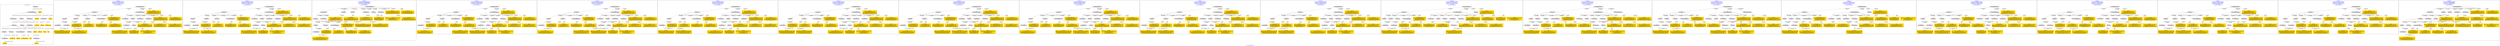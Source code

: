 digraph n0 {
fontcolor="blue"
remincross="true"
label="s27-s-the-huntington.json"
subgraph cluster_0 {
label="1-correct model"
n2[style="filled",color="white",fillcolor="lightgray",label="E12_Production1"];
n3[style="filled",color="white",fillcolor="lightgray",label="E21_Person1"];
n4[style="filled",color="white",fillcolor="lightgray",label="E55_Type1"];
n5[style="filled",color="white",fillcolor="lightgray",label="E52_Time-Span3"];
n6[style="filled",color="white",fillcolor="lightgray",label="E69_Death1"];
n7[style="filled",color="white",fillcolor="lightgray",label="E74_Group1"];
n8[style="filled",color="white",fillcolor="lightgray",label="E82_Actor_Appellation1"];
n9[style="filled",color="white",fillcolor="lightgray",label="E67_Birth1"];
n10[shape="plaintext",style="filled",fillcolor="gold",label="artist_URI"];
n11[style="filled",color="white",fillcolor="lightgray",label="E22_Man-Made_Object1"];
n12[style="filled",color="white",fillcolor="lightgray",label="E35_Title1"];
n13[style="filled",color="white",fillcolor="lightgray",label="E8_Acquisition1"];
n14[shape="plaintext",style="filled",fillcolor="gold",label="description"];
n15[style="filled",color="white",fillcolor="lightgray",label="E54_Dimension1"];
n16[shape="plaintext",style="filled",fillcolor="gold",label="object_uri"];
n17[shape="plaintext",style="filled",fillcolor="gold",label="Artwork_Title"];
n18[style="filled",color="white",fillcolor="lightgray",label="E38_Image1"];
n19[shape="plaintext",style="filled",fillcolor="gold",label="image_url"];
n20[style="filled",color="white",fillcolor="lightgray",label="E52_Time-Span1"];
n21[shape="plaintext",style="filled",fillcolor="gold",label="birth_date"];
n22[style="filled",color="white",fillcolor="lightgray",label="E52_Time-Span2"];
n23[shape="plaintext",style="filled",fillcolor="gold",label="death_date"];
n24[shape="plaintext",style="filled",fillcolor="gold",label="date"];
n25[shape="plaintext",style="filled",fillcolor="gold",label="dimensions_inch"];
n26[shape="plaintext",style="filled",fillcolor="gold",label="medium_uri"];
n27[shape="plaintext",style="filled",fillcolor="gold",label="medium"];
n28[shape="plaintext",style="filled",fillcolor="gold",label="Nationality_URI"];
n29[shape="plaintext",style="filled",fillcolor="gold",label="nationality"];
n30[shape="plaintext",style="filled",fillcolor="gold",label="artist_appellation_uri"];
n31[shape="plaintext",style="filled",fillcolor="gold",label="name"];
n32[shape="plaintext",style="filled",fillcolor="gold",label="credit_line"];
}
subgraph cluster_1 {
label="candidate 0\nlink coherence:0.9333333333333333\nnode coherence:0.9642857142857143\nconfidence:0.32376195327070256\nmapping score:0.4710158891854723\ncost:29.9985\n-precision:0.67-recall:0.67"
n34[style="filled",color="white",fillcolor="lightgray",label="E12_Production1"];
n35[style="filled",color="white",fillcolor="lightgray",label="E52_Time-Span2"];
n36[style="filled",color="white",fillcolor="lightgray",label="E55_Type1"];
n37[style="filled",color="white",fillcolor="lightgray",label="E21_Person1"];
n38[style="filled",color="white",fillcolor="lightgray",label="E67_Birth1"];
n39[style="filled",color="white",fillcolor="lightgray",label="E69_Death1"];
n40[style="filled",color="white",fillcolor="lightgray",label="E74_Group1"];
n41[style="filled",color="white",fillcolor="lightgray",label="E82_Actor_Appellation1"];
n42[style="filled",color="white",fillcolor="lightgray",label="E22_Man-Made_Object1"];
n43[style="filled",color="white",fillcolor="lightgray",label="E35_Title1"];
n44[style="filled",color="white",fillcolor="lightgray",label="E54_Dimension1"];
n45[style="filled",color="white",fillcolor="lightgray",label="E8_Acquisition1"];
n46[style="filled",color="white",fillcolor="lightgray",label="E33_Linguistic_Object2"];
n47[style="filled",color="white",fillcolor="lightgray",label="E52_Time-Span1"];
n48[style="filled",color="white",fillcolor="lightgray",label="E52_Time-Span3"];
n49[shape="plaintext",style="filled",fillcolor="gold",label="artist_appellation_uri\n[E82_Actor_Appellation,classLink,0.87]\n[E21_Person,classLink,0.059]\n[E39_Actor,classLink,0.055]\n[E30_Right,P3_has_note,0.017]"];
n50[shape="plaintext",style="filled",fillcolor="gold",label="medium_uri\n[E55_Type,classLink,0.376]\n[E57_Material,classLink,0.305]\n[E74_Group,classLink,0.275]\n[E55_Type,label,0.044]"];
n51[shape="plaintext",style="filled",fillcolor="gold",label="Nationality_URI\n[E74_Group,classLink,0.678]\n[E55_Type,classLink,0.187]\n[E57_Material,classLink,0.088]\n[E55_Type,label,0.047]"];
n52[shape="plaintext",style="filled",fillcolor="gold",label="name\n[E82_Actor_Appellation,label,0.395]\n[E30_Right,P3_has_note,0.26]\n[E8_Acquisition,P3_has_note,0.183]\n[E22_Man-Made_Object,P3_has_note,0.163]"];
n53[shape="plaintext",style="filled",fillcolor="gold",label="death_date\n[E52_Time-Span,P82b_end_of_the_end,0.468]\n[E52_Time-Span,P82_at_some_time_within,0.336]\n[E12_Production,P3_has_note,0.104]\n[E52_Time-Span,P82a_begin_of_the_begin,0.092]"];
n54[shape="plaintext",style="filled",fillcolor="gold",label="nationality\n[E74_Group,label,0.499]\n[E74_Group,classLink,0.295]\n[E55_Type,label,0.119]\n[E8_Acquisition,P3_has_note,0.087]"];
n55[shape="plaintext",style="filled",fillcolor="gold",label="Artwork_Title\n[E35_Title,label,0.297]\n[E22_Man-Made_Object,P3_has_note,0.292]\n[E73_Information_Object,P3_has_note,0.241]\n[E33_Linguistic_Object,P3_has_note,0.171]"];
n56[shape="plaintext",style="filled",fillcolor="gold",label="birth_date\n[E52_Time-Span,P82a_begin_of_the_begin,0.416]\n[E52_Time-Span,P82_at_some_time_within,0.325]\n[E52_Time-Span,P82b_end_of_the_end,0.208]\n[E33_Linguistic_Object,P3_has_note,0.05]"];
n57[shape="plaintext",style="filled",fillcolor="gold",label="credit_line\n[E8_Acquisition,P3_has_note,0.316]\n[E30_Right,P3_has_note,0.234]\n[E33_Linguistic_Object,P3_has_note,0.232]\n[E22_Man-Made_Object,P3_has_note,0.218]"];
n58[shape="plaintext",style="filled",fillcolor="gold",label="description\n[E22_Man-Made_Object,P3_has_note,0.326]\n[E34_Inscription,P3_has_note,0.322]\n[E73_Information_Object,P3_has_note,0.29]\n[E33_Linguistic_Object,P3_has_note,0.063]"];
n59[shape="plaintext",style="filled",fillcolor="gold",label="object_uri\n[E30_Right,P3_has_note,0.431]\n[E82_Actor_Appellation,label,0.227]\n[E8_Acquisition,P3_has_note,0.208]\n[E35_Title,label,0.134]"];
n60[shape="plaintext",style="filled",fillcolor="gold",label="date\n[E52_Time-Span,label,0.341]\n[E52_Time-Span,P82_at_some_time_within,0.32]\n[E52_Time-Span,P82b_end_of_the_end,0.177]\n[E12_Production,P3_has_note,0.161]"];
n61[shape="plaintext",style="filled",fillcolor="gold",label="dimensions_inch\n[E54_Dimension,P3_has_note,0.616]\n[E55_Type,label,0.132]\n[E22_Man-Made_Object,classLink,0.128]\n[E34_Inscription,P3_has_note,0.123]"];
n62[shape="plaintext",style="filled",fillcolor="gold",label="medium\n[E29_Design_or_Procedure,P3_has_note,0.311]\n[E57_Material,label,0.275]\n[E55_Type,label,0.271]\n[E57_Material,classLink,0.143]"];
n63[shape="plaintext",style="filled",fillcolor="gold",label="artist_URI\n[E21_Person,classLink,0.343]\n[E39_Actor,classLink,0.319]\n[E82_Actor_Appellation,classLink,0.242]\n[E30_Right,P3_has_note,0.096]"];
n64[shape="plaintext",style="filled",fillcolor="gold",label="image_url\n[E38_Image,classLink,0.445]\n[E78_Collection,classLink,0.228]\n[E22_Man-Made_Object,classLink,0.194]\n[E21_Person,classLink,0.133]"];
}
subgraph cluster_2 {
label="candidate 1\nlink coherence:0.9333333333333333\nnode coherence:0.9642857142857143\nconfidence:0.32376195327070256\nmapping score:0.4710158891854723\ncost:29.99851\n-precision:0.67-recall:0.67"
n66[style="filled",color="white",fillcolor="lightgray",label="E12_Production1"];
n67[style="filled",color="white",fillcolor="lightgray",label="E52_Time-Span2"];
n68[style="filled",color="white",fillcolor="lightgray",label="E55_Type1"];
n69[style="filled",color="white",fillcolor="lightgray",label="E21_Person1"];
n70[style="filled",color="white",fillcolor="lightgray",label="E67_Birth1"];
n71[style="filled",color="white",fillcolor="lightgray",label="E69_Death1"];
n72[style="filled",color="white",fillcolor="lightgray",label="E74_Group1"];
n73[style="filled",color="white",fillcolor="lightgray",label="E82_Actor_Appellation1"];
n74[style="filled",color="white",fillcolor="lightgray",label="E22_Man-Made_Object1"];
n75[style="filled",color="white",fillcolor="lightgray",label="E35_Title1"];
n76[style="filled",color="white",fillcolor="lightgray",label="E54_Dimension1"];
n77[style="filled",color="white",fillcolor="lightgray",label="E8_Acquisition1"];
n78[style="filled",color="white",fillcolor="lightgray",label="E33_Linguistic_Object1"];
n79[style="filled",color="white",fillcolor="lightgray",label="E52_Time-Span1"];
n80[style="filled",color="white",fillcolor="lightgray",label="E52_Time-Span3"];
n81[shape="plaintext",style="filled",fillcolor="gold",label="artist_appellation_uri\n[E82_Actor_Appellation,classLink,0.87]\n[E21_Person,classLink,0.059]\n[E39_Actor,classLink,0.055]\n[E30_Right,P3_has_note,0.017]"];
n82[shape="plaintext",style="filled",fillcolor="gold",label="medium_uri\n[E55_Type,classLink,0.376]\n[E57_Material,classLink,0.305]\n[E74_Group,classLink,0.275]\n[E55_Type,label,0.044]"];
n83[shape="plaintext",style="filled",fillcolor="gold",label="Nationality_URI\n[E74_Group,classLink,0.678]\n[E55_Type,classLink,0.187]\n[E57_Material,classLink,0.088]\n[E55_Type,label,0.047]"];
n84[shape="plaintext",style="filled",fillcolor="gold",label="name\n[E82_Actor_Appellation,label,0.395]\n[E30_Right,P3_has_note,0.26]\n[E8_Acquisition,P3_has_note,0.183]\n[E22_Man-Made_Object,P3_has_note,0.163]"];
n85[shape="plaintext",style="filled",fillcolor="gold",label="death_date\n[E52_Time-Span,P82b_end_of_the_end,0.468]\n[E52_Time-Span,P82_at_some_time_within,0.336]\n[E12_Production,P3_has_note,0.104]\n[E52_Time-Span,P82a_begin_of_the_begin,0.092]"];
n86[shape="plaintext",style="filled",fillcolor="gold",label="nationality\n[E74_Group,label,0.499]\n[E74_Group,classLink,0.295]\n[E55_Type,label,0.119]\n[E8_Acquisition,P3_has_note,0.087]"];
n87[shape="plaintext",style="filled",fillcolor="gold",label="credit_line\n[E8_Acquisition,P3_has_note,0.316]\n[E30_Right,P3_has_note,0.234]\n[E33_Linguistic_Object,P3_has_note,0.232]\n[E22_Man-Made_Object,P3_has_note,0.218]"];
n88[shape="plaintext",style="filled",fillcolor="gold",label="Artwork_Title\n[E35_Title,label,0.297]\n[E22_Man-Made_Object,P3_has_note,0.292]\n[E73_Information_Object,P3_has_note,0.241]\n[E33_Linguistic_Object,P3_has_note,0.171]"];
n89[shape="plaintext",style="filled",fillcolor="gold",label="birth_date\n[E52_Time-Span,P82a_begin_of_the_begin,0.416]\n[E52_Time-Span,P82_at_some_time_within,0.325]\n[E52_Time-Span,P82b_end_of_the_end,0.208]\n[E33_Linguistic_Object,P3_has_note,0.05]"];
n90[shape="plaintext",style="filled",fillcolor="gold",label="description\n[E22_Man-Made_Object,P3_has_note,0.326]\n[E34_Inscription,P3_has_note,0.322]\n[E73_Information_Object,P3_has_note,0.29]\n[E33_Linguistic_Object,P3_has_note,0.063]"];
n91[shape="plaintext",style="filled",fillcolor="gold",label="object_uri\n[E30_Right,P3_has_note,0.431]\n[E82_Actor_Appellation,label,0.227]\n[E8_Acquisition,P3_has_note,0.208]\n[E35_Title,label,0.134]"];
n92[shape="plaintext",style="filled",fillcolor="gold",label="date\n[E52_Time-Span,label,0.341]\n[E52_Time-Span,P82_at_some_time_within,0.32]\n[E52_Time-Span,P82b_end_of_the_end,0.177]\n[E12_Production,P3_has_note,0.161]"];
n93[shape="plaintext",style="filled",fillcolor="gold",label="dimensions_inch\n[E54_Dimension,P3_has_note,0.616]\n[E55_Type,label,0.132]\n[E22_Man-Made_Object,classLink,0.128]\n[E34_Inscription,P3_has_note,0.123]"];
n94[shape="plaintext",style="filled",fillcolor="gold",label="medium\n[E29_Design_or_Procedure,P3_has_note,0.311]\n[E57_Material,label,0.275]\n[E55_Type,label,0.271]\n[E57_Material,classLink,0.143]"];
n95[shape="plaintext",style="filled",fillcolor="gold",label="artist_URI\n[E21_Person,classLink,0.343]\n[E39_Actor,classLink,0.319]\n[E82_Actor_Appellation,classLink,0.242]\n[E30_Right,P3_has_note,0.096]"];
n96[shape="plaintext",style="filled",fillcolor="gold",label="image_url\n[E38_Image,classLink,0.445]\n[E78_Collection,classLink,0.228]\n[E22_Man-Made_Object,classLink,0.194]\n[E21_Person,classLink,0.133]"];
}
subgraph cluster_3 {
label="candidate 10\nlink coherence:0.8928571428571429\nnode coherence:0.8888888888888888\nconfidence:0.347719204076636\nmapping score:0.46428603098850824\ncost:27.99861\n-precision:0.64-recall:0.6"
n98[style="filled",color="white",fillcolor="lightgray",label="E12_Production1"];
n99[style="filled",color="white",fillcolor="lightgray",label="E21_Person1"];
n100[style="filled",color="white",fillcolor="lightgray",label="E52_Time-Span2"];
n101[style="filled",color="white",fillcolor="lightgray",label="E67_Birth1"];
n102[style="filled",color="white",fillcolor="lightgray",label="E74_Group1"];
n103[style="filled",color="white",fillcolor="lightgray",label="E82_Actor_Appellation1"];
n104[style="filled",color="white",fillcolor="lightgray",label="E22_Man-Made_Object1"];
n105[style="filled",color="white",fillcolor="lightgray",label="E30_Right1"];
n106[style="filled",color="white",fillcolor="lightgray",label="E35_Title1"];
n107[style="filled",color="white",fillcolor="lightgray",label="E54_Dimension1"];
n108[style="filled",color="white",fillcolor="lightgray",label="E55_Type2"];
n109[style="filled",color="white",fillcolor="lightgray",label="E8_Acquisition1"];
n110[style="filled",color="white",fillcolor="lightgray",label="E52_Time-Span1"];
n111[shape="plaintext",style="filled",fillcolor="gold",label="artist_appellation_uri\n[E82_Actor_Appellation,classLink,0.87]\n[E21_Person,classLink,0.059]\n[E39_Actor,classLink,0.055]\n[E30_Right,P3_has_note,0.017]"];
n112[shape="plaintext",style="filled",fillcolor="gold",label="birth_date\n[E52_Time-Span,P82a_begin_of_the_begin,0.416]\n[E52_Time-Span,P82_at_some_time_within,0.325]\n[E52_Time-Span,P82b_end_of_the_end,0.208]\n[E33_Linguistic_Object,P3_has_note,0.05]"];
n113[shape="plaintext",style="filled",fillcolor="gold",label="credit_line\n[E8_Acquisition,P3_has_note,0.316]\n[E30_Right,P3_has_note,0.234]\n[E33_Linguistic_Object,P3_has_note,0.232]\n[E22_Man-Made_Object,P3_has_note,0.218]"];
n114[shape="plaintext",style="filled",fillcolor="gold",label="Nationality_URI\n[E74_Group,classLink,0.678]\n[E55_Type,classLink,0.187]\n[E57_Material,classLink,0.088]\n[E55_Type,label,0.047]"];
n115[shape="plaintext",style="filled",fillcolor="gold",label="medium_uri\n[E55_Type,classLink,0.376]\n[E57_Material,classLink,0.305]\n[E74_Group,classLink,0.275]\n[E55_Type,label,0.044]"];
n116[shape="plaintext",style="filled",fillcolor="gold",label="death_date\n[E52_Time-Span,P82b_end_of_the_end,0.468]\n[E52_Time-Span,P82_at_some_time_within,0.336]\n[E12_Production,P3_has_note,0.104]\n[E52_Time-Span,P82a_begin_of_the_begin,0.092]"];
n117[shape="plaintext",style="filled",fillcolor="gold",label="nationality\n[E74_Group,label,0.499]\n[E74_Group,classLink,0.295]\n[E55_Type,label,0.119]\n[E8_Acquisition,P3_has_note,0.087]"];
n118[shape="plaintext",style="filled",fillcolor="gold",label="Artwork_Title\n[E35_Title,label,0.297]\n[E22_Man-Made_Object,P3_has_note,0.292]\n[E73_Information_Object,P3_has_note,0.241]\n[E33_Linguistic_Object,P3_has_note,0.171]"];
n119[shape="plaintext",style="filled",fillcolor="gold",label="date\n[E52_Time-Span,label,0.341]\n[E52_Time-Span,P82_at_some_time_within,0.32]\n[E52_Time-Span,P82b_end_of_the_end,0.177]\n[E12_Production,P3_has_note,0.161]"];
n120[shape="plaintext",style="filled",fillcolor="gold",label="description\n[E22_Man-Made_Object,P3_has_note,0.326]\n[E34_Inscription,P3_has_note,0.322]\n[E73_Information_Object,P3_has_note,0.29]\n[E33_Linguistic_Object,P3_has_note,0.063]"];
n121[shape="plaintext",style="filled",fillcolor="gold",label="object_uri\n[E30_Right,P3_has_note,0.431]\n[E82_Actor_Appellation,label,0.227]\n[E8_Acquisition,P3_has_note,0.208]\n[E35_Title,label,0.134]"];
n122[shape="plaintext",style="filled",fillcolor="gold",label="dimensions_inch\n[E54_Dimension,P3_has_note,0.616]\n[E55_Type,label,0.132]\n[E22_Man-Made_Object,classLink,0.128]\n[E34_Inscription,P3_has_note,0.123]"];
n123[shape="plaintext",style="filled",fillcolor="gold",label="medium\n[E29_Design_or_Procedure,P3_has_note,0.311]\n[E57_Material,label,0.275]\n[E55_Type,label,0.271]\n[E57_Material,classLink,0.143]"];
n124[shape="plaintext",style="filled",fillcolor="gold",label="name\n[E82_Actor_Appellation,label,0.395]\n[E30_Right,P3_has_note,0.26]\n[E8_Acquisition,P3_has_note,0.183]\n[E22_Man-Made_Object,P3_has_note,0.163]"];
n125[shape="plaintext",style="filled",fillcolor="gold",label="artist_URI\n[E21_Person,classLink,0.343]\n[E39_Actor,classLink,0.319]\n[E82_Actor_Appellation,classLink,0.242]\n[E30_Right,P3_has_note,0.096]"];
n126[shape="plaintext",style="filled",fillcolor="gold",label="image_url\n[E38_Image,classLink,0.445]\n[E78_Collection,classLink,0.228]\n[E22_Man-Made_Object,classLink,0.194]\n[E21_Person,classLink,0.133]"];
}
subgraph cluster_4 {
label="candidate 11\nlink coherence:0.8928571428571429\nnode coherence:0.9259259259259259\nconfidence:0.3319984333147843\nmapping score:0.4713914530802367\ncost:27.9987\n-precision:0.61-recall:0.57"
n128[style="filled",color="white",fillcolor="lightgray",label="E12_Production1"];
n129[style="filled",color="white",fillcolor="lightgray",label="E52_Time-Span2"];
n130[style="filled",color="white",fillcolor="lightgray",label="E55_Type1"];
n131[style="filled",color="white",fillcolor="lightgray",label="E21_Person1"];
n132[style="filled",color="white",fillcolor="lightgray",label="E67_Birth1"];
n133[style="filled",color="white",fillcolor="lightgray",label="E74_Group1"];
n134[style="filled",color="white",fillcolor="lightgray",label="E82_Actor_Appellation1"];
n135[style="filled",color="white",fillcolor="lightgray",label="E22_Man-Made_Object1"];
n136[style="filled",color="white",fillcolor="lightgray",label="E35_Title1"];
n137[style="filled",color="white",fillcolor="lightgray",label="E54_Dimension1"];
n138[style="filled",color="white",fillcolor="lightgray",label="E8_Acquisition1"];
n139[style="filled",color="white",fillcolor="lightgray",label="E33_Linguistic_Object2"];
n140[style="filled",color="white",fillcolor="lightgray",label="E52_Time-Span1"];
n141[shape="plaintext",style="filled",fillcolor="gold",label="artist_appellation_uri\n[E82_Actor_Appellation,classLink,0.87]\n[E21_Person,classLink,0.059]\n[E39_Actor,classLink,0.055]\n[E30_Right,P3_has_note,0.017]"];
n142[shape="plaintext",style="filled",fillcolor="gold",label="medium_uri\n[E55_Type,classLink,0.376]\n[E57_Material,classLink,0.305]\n[E74_Group,classLink,0.275]\n[E55_Type,label,0.044]"];
n143[shape="plaintext",style="filled",fillcolor="gold",label="Nationality_URI\n[E74_Group,classLink,0.678]\n[E55_Type,classLink,0.187]\n[E57_Material,classLink,0.088]\n[E55_Type,label,0.047]"];
n144[shape="plaintext",style="filled",fillcolor="gold",label="death_date\n[E52_Time-Span,P82b_end_of_the_end,0.468]\n[E52_Time-Span,P82_at_some_time_within,0.336]\n[E12_Production,P3_has_note,0.104]\n[E52_Time-Span,P82a_begin_of_the_begin,0.092]"];
n145[shape="plaintext",style="filled",fillcolor="gold",label="name\n[E82_Actor_Appellation,label,0.395]\n[E30_Right,P3_has_note,0.26]\n[E8_Acquisition,P3_has_note,0.183]\n[E22_Man-Made_Object,P3_has_note,0.163]"];
n146[shape="plaintext",style="filled",fillcolor="gold",label="birth_date\n[E52_Time-Span,P82a_begin_of_the_begin,0.416]\n[E52_Time-Span,P82_at_some_time_within,0.325]\n[E52_Time-Span,P82b_end_of_the_end,0.208]\n[E33_Linguistic_Object,P3_has_note,0.05]"];
n147[shape="plaintext",style="filled",fillcolor="gold",label="nationality\n[E74_Group,label,0.499]\n[E74_Group,classLink,0.295]\n[E55_Type,label,0.119]\n[E8_Acquisition,P3_has_note,0.087]"];
n148[shape="plaintext",style="filled",fillcolor="gold",label="Artwork_Title\n[E35_Title,label,0.297]\n[E22_Man-Made_Object,P3_has_note,0.292]\n[E73_Information_Object,P3_has_note,0.241]\n[E33_Linguistic_Object,P3_has_note,0.171]"];
n149[shape="plaintext",style="filled",fillcolor="gold",label="date\n[E52_Time-Span,label,0.341]\n[E52_Time-Span,P82_at_some_time_within,0.32]\n[E52_Time-Span,P82b_end_of_the_end,0.177]\n[E12_Production,P3_has_note,0.161]"];
n150[shape="plaintext",style="filled",fillcolor="gold",label="credit_line\n[E8_Acquisition,P3_has_note,0.316]\n[E30_Right,P3_has_note,0.234]\n[E33_Linguistic_Object,P3_has_note,0.232]\n[E22_Man-Made_Object,P3_has_note,0.218]"];
n151[shape="plaintext",style="filled",fillcolor="gold",label="description\n[E22_Man-Made_Object,P3_has_note,0.326]\n[E34_Inscription,P3_has_note,0.322]\n[E73_Information_Object,P3_has_note,0.29]\n[E33_Linguistic_Object,P3_has_note,0.063]"];
n152[shape="plaintext",style="filled",fillcolor="gold",label="object_uri\n[E30_Right,P3_has_note,0.431]\n[E82_Actor_Appellation,label,0.227]\n[E8_Acquisition,P3_has_note,0.208]\n[E35_Title,label,0.134]"];
n153[shape="plaintext",style="filled",fillcolor="gold",label="dimensions_inch\n[E54_Dimension,P3_has_note,0.616]\n[E55_Type,label,0.132]\n[E22_Man-Made_Object,classLink,0.128]\n[E34_Inscription,P3_has_note,0.123]"];
n154[shape="plaintext",style="filled",fillcolor="gold",label="medium\n[E29_Design_or_Procedure,P3_has_note,0.311]\n[E57_Material,label,0.275]\n[E55_Type,label,0.271]\n[E57_Material,classLink,0.143]"];
n155[shape="plaintext",style="filled",fillcolor="gold",label="artist_URI\n[E21_Person,classLink,0.343]\n[E39_Actor,classLink,0.319]\n[E82_Actor_Appellation,classLink,0.242]\n[E30_Right,P3_has_note,0.096]"];
n156[shape="plaintext",style="filled",fillcolor="gold",label="image_url\n[E38_Image,classLink,0.445]\n[E78_Collection,classLink,0.228]\n[E22_Man-Made_Object,classLink,0.194]\n[E21_Person,classLink,0.133]"];
}
subgraph cluster_5 {
label="candidate 12\nlink coherence:0.8928571428571429\nnode coherence:0.9259259259259259\nconfidence:0.3319984333147843\nmapping score:0.4713914530802367\ncost:27.99871\n-precision:0.61-recall:0.57"
n158[style="filled",color="white",fillcolor="lightgray",label="E12_Production1"];
n159[style="filled",color="white",fillcolor="lightgray",label="E52_Time-Span2"];
n160[style="filled",color="white",fillcolor="lightgray",label="E55_Type1"];
n161[style="filled",color="white",fillcolor="lightgray",label="E21_Person1"];
n162[style="filled",color="white",fillcolor="lightgray",label="E67_Birth1"];
n163[style="filled",color="white",fillcolor="lightgray",label="E74_Group1"];
n164[style="filled",color="white",fillcolor="lightgray",label="E82_Actor_Appellation1"];
n165[style="filled",color="white",fillcolor="lightgray",label="E22_Man-Made_Object1"];
n166[style="filled",color="white",fillcolor="lightgray",label="E35_Title1"];
n167[style="filled",color="white",fillcolor="lightgray",label="E54_Dimension1"];
n168[style="filled",color="white",fillcolor="lightgray",label="E8_Acquisition1"];
n169[style="filled",color="white",fillcolor="lightgray",label="E33_Linguistic_Object1"];
n170[style="filled",color="white",fillcolor="lightgray",label="E52_Time-Span1"];
n171[shape="plaintext",style="filled",fillcolor="gold",label="artist_appellation_uri\n[E82_Actor_Appellation,classLink,0.87]\n[E21_Person,classLink,0.059]\n[E39_Actor,classLink,0.055]\n[E30_Right,P3_has_note,0.017]"];
n172[shape="plaintext",style="filled",fillcolor="gold",label="medium_uri\n[E55_Type,classLink,0.376]\n[E57_Material,classLink,0.305]\n[E74_Group,classLink,0.275]\n[E55_Type,label,0.044]"];
n173[shape="plaintext",style="filled",fillcolor="gold",label="Nationality_URI\n[E74_Group,classLink,0.678]\n[E55_Type,classLink,0.187]\n[E57_Material,classLink,0.088]\n[E55_Type,label,0.047]"];
n174[shape="plaintext",style="filled",fillcolor="gold",label="death_date\n[E52_Time-Span,P82b_end_of_the_end,0.468]\n[E52_Time-Span,P82_at_some_time_within,0.336]\n[E12_Production,P3_has_note,0.104]\n[E52_Time-Span,P82a_begin_of_the_begin,0.092]"];
n175[shape="plaintext",style="filled",fillcolor="gold",label="name\n[E82_Actor_Appellation,label,0.395]\n[E30_Right,P3_has_note,0.26]\n[E8_Acquisition,P3_has_note,0.183]\n[E22_Man-Made_Object,P3_has_note,0.163]"];
n176[shape="plaintext",style="filled",fillcolor="gold",label="birth_date\n[E52_Time-Span,P82a_begin_of_the_begin,0.416]\n[E52_Time-Span,P82_at_some_time_within,0.325]\n[E52_Time-Span,P82b_end_of_the_end,0.208]\n[E33_Linguistic_Object,P3_has_note,0.05]"];
n177[shape="plaintext",style="filled",fillcolor="gold",label="nationality\n[E74_Group,label,0.499]\n[E74_Group,classLink,0.295]\n[E55_Type,label,0.119]\n[E8_Acquisition,P3_has_note,0.087]"];
n178[shape="plaintext",style="filled",fillcolor="gold",label="credit_line\n[E8_Acquisition,P3_has_note,0.316]\n[E30_Right,P3_has_note,0.234]\n[E33_Linguistic_Object,P3_has_note,0.232]\n[E22_Man-Made_Object,P3_has_note,0.218]"];
n179[shape="plaintext",style="filled",fillcolor="gold",label="Artwork_Title\n[E35_Title,label,0.297]\n[E22_Man-Made_Object,P3_has_note,0.292]\n[E73_Information_Object,P3_has_note,0.241]\n[E33_Linguistic_Object,P3_has_note,0.171]"];
n180[shape="plaintext",style="filled",fillcolor="gold",label="date\n[E52_Time-Span,label,0.341]\n[E52_Time-Span,P82_at_some_time_within,0.32]\n[E52_Time-Span,P82b_end_of_the_end,0.177]\n[E12_Production,P3_has_note,0.161]"];
n181[shape="plaintext",style="filled",fillcolor="gold",label="description\n[E22_Man-Made_Object,P3_has_note,0.326]\n[E34_Inscription,P3_has_note,0.322]\n[E73_Information_Object,P3_has_note,0.29]\n[E33_Linguistic_Object,P3_has_note,0.063]"];
n182[shape="plaintext",style="filled",fillcolor="gold",label="object_uri\n[E30_Right,P3_has_note,0.431]\n[E82_Actor_Appellation,label,0.227]\n[E8_Acquisition,P3_has_note,0.208]\n[E35_Title,label,0.134]"];
n183[shape="plaintext",style="filled",fillcolor="gold",label="dimensions_inch\n[E54_Dimension,P3_has_note,0.616]\n[E55_Type,label,0.132]\n[E22_Man-Made_Object,classLink,0.128]\n[E34_Inscription,P3_has_note,0.123]"];
n184[shape="plaintext",style="filled",fillcolor="gold",label="medium\n[E29_Design_or_Procedure,P3_has_note,0.311]\n[E57_Material,label,0.275]\n[E55_Type,label,0.271]\n[E57_Material,classLink,0.143]"];
n185[shape="plaintext",style="filled",fillcolor="gold",label="artist_URI\n[E21_Person,classLink,0.343]\n[E39_Actor,classLink,0.319]\n[E82_Actor_Appellation,classLink,0.242]\n[E30_Right,P3_has_note,0.096]"];
n186[shape="plaintext",style="filled",fillcolor="gold",label="image_url\n[E38_Image,classLink,0.445]\n[E78_Collection,classLink,0.228]\n[E22_Man-Made_Object,classLink,0.194]\n[E21_Person,classLink,0.133]"];
}
subgraph cluster_6 {
label="candidate 13\nlink coherence:0.8928571428571429\nnode coherence:0.9259259259259259\nconfidence:0.3319984333147843\nmapping score:0.4713914530802367\ncost:126.9987\n-precision:0.68-recall:0.63"
n188[style="filled",color="white",fillcolor="lightgray",label="E12_Production1"];
n189[style="filled",color="white",fillcolor="lightgray",label="E52_Time-Span2"];
n190[style="filled",color="white",fillcolor="lightgray",label="E55_Type1"];
n191[style="filled",color="white",fillcolor="lightgray",label="E21_Person1"];
n192[style="filled",color="white",fillcolor="lightgray",label="E67_Birth1"];
n193[style="filled",color="white",fillcolor="lightgray",label="E74_Group1"];
n194[style="filled",color="white",fillcolor="lightgray",label="E82_Actor_Appellation1"];
n195[style="filled",color="white",fillcolor="lightgray",label="E22_Man-Made_Object1"];
n196[style="filled",color="white",fillcolor="lightgray",label="E35_Title1"];
n197[style="filled",color="white",fillcolor="lightgray",label="E54_Dimension1"];
n198[style="filled",color="white",fillcolor="lightgray",label="E8_Acquisition1"];
n199[style="filled",color="white",fillcolor="lightgray",label="E33_Linguistic_Object2"];
n200[style="filled",color="white",fillcolor="lightgray",label="E52_Time-Span1"];
n201[shape="plaintext",style="filled",fillcolor="gold",label="artist_appellation_uri\n[E82_Actor_Appellation,classLink,0.87]\n[E21_Person,classLink,0.059]\n[E39_Actor,classLink,0.055]\n[E30_Right,P3_has_note,0.017]"];
n202[shape="plaintext",style="filled",fillcolor="gold",label="medium_uri\n[E55_Type,classLink,0.376]\n[E57_Material,classLink,0.305]\n[E74_Group,classLink,0.275]\n[E55_Type,label,0.044]"];
n203[shape="plaintext",style="filled",fillcolor="gold",label="Nationality_URI\n[E74_Group,classLink,0.678]\n[E55_Type,classLink,0.187]\n[E57_Material,classLink,0.088]\n[E55_Type,label,0.047]"];
n204[shape="plaintext",style="filled",fillcolor="gold",label="name\n[E82_Actor_Appellation,label,0.395]\n[E30_Right,P3_has_note,0.26]\n[E8_Acquisition,P3_has_note,0.183]\n[E22_Man-Made_Object,P3_has_note,0.163]"];
n205[shape="plaintext",style="filled",fillcolor="gold",label="date\n[E52_Time-Span,label,0.341]\n[E52_Time-Span,P82_at_some_time_within,0.32]\n[E52_Time-Span,P82b_end_of_the_end,0.177]\n[E12_Production,P3_has_note,0.161]"];
n206[shape="plaintext",style="filled",fillcolor="gold",label="nationality\n[E74_Group,label,0.499]\n[E74_Group,classLink,0.295]\n[E55_Type,label,0.119]\n[E8_Acquisition,P3_has_note,0.087]"];
n207[shape="plaintext",style="filled",fillcolor="gold",label="Artwork_Title\n[E35_Title,label,0.297]\n[E22_Man-Made_Object,P3_has_note,0.292]\n[E73_Information_Object,P3_has_note,0.241]\n[E33_Linguistic_Object,P3_has_note,0.171]"];
n208[shape="plaintext",style="filled",fillcolor="gold",label="birth_date\n[E52_Time-Span,P82a_begin_of_the_begin,0.416]\n[E52_Time-Span,P82_at_some_time_within,0.325]\n[E52_Time-Span,P82b_end_of_the_end,0.208]\n[E33_Linguistic_Object,P3_has_note,0.05]"];
n209[shape="plaintext",style="filled",fillcolor="gold",label="credit_line\n[E8_Acquisition,P3_has_note,0.316]\n[E30_Right,P3_has_note,0.234]\n[E33_Linguistic_Object,P3_has_note,0.232]\n[E22_Man-Made_Object,P3_has_note,0.218]"];
n210[shape="plaintext",style="filled",fillcolor="gold",label="description\n[E22_Man-Made_Object,P3_has_note,0.326]\n[E34_Inscription,P3_has_note,0.322]\n[E73_Information_Object,P3_has_note,0.29]\n[E33_Linguistic_Object,P3_has_note,0.063]"];
n211[shape="plaintext",style="filled",fillcolor="gold",label="object_uri\n[E30_Right,P3_has_note,0.431]\n[E82_Actor_Appellation,label,0.227]\n[E8_Acquisition,P3_has_note,0.208]\n[E35_Title,label,0.134]"];
n212[shape="plaintext",style="filled",fillcolor="gold",label="dimensions_inch\n[E54_Dimension,P3_has_note,0.616]\n[E55_Type,label,0.132]\n[E22_Man-Made_Object,classLink,0.128]\n[E34_Inscription,P3_has_note,0.123]"];
n213[shape="plaintext",style="filled",fillcolor="gold",label="medium\n[E29_Design_or_Procedure,P3_has_note,0.311]\n[E57_Material,label,0.275]\n[E55_Type,label,0.271]\n[E57_Material,classLink,0.143]"];
n214[shape="plaintext",style="filled",fillcolor="gold",label="death_date\n[E52_Time-Span,P82b_end_of_the_end,0.468]\n[E52_Time-Span,P82_at_some_time_within,0.336]\n[E12_Production,P3_has_note,0.104]\n[E52_Time-Span,P82a_begin_of_the_begin,0.092]"];
n215[shape="plaintext",style="filled",fillcolor="gold",label="artist_URI\n[E21_Person,classLink,0.343]\n[E39_Actor,classLink,0.319]\n[E82_Actor_Appellation,classLink,0.242]\n[E30_Right,P3_has_note,0.096]"];
n216[shape="plaintext",style="filled",fillcolor="gold",label="image_url\n[E38_Image,classLink,0.445]\n[E78_Collection,classLink,0.228]\n[E22_Man-Made_Object,classLink,0.194]\n[E21_Person,classLink,0.133]"];
}
subgraph cluster_7 {
label="candidate 14\nlink coherence:0.8928571428571429\nnode coherence:0.9259259259259259\nconfidence:0.3319984333147843\nmapping score:0.4713914530802367\ncost:126.99871\n-precision:0.68-recall:0.63"
n218[style="filled",color="white",fillcolor="lightgray",label="E12_Production1"];
n219[style="filled",color="white",fillcolor="lightgray",label="E52_Time-Span2"];
n220[style="filled",color="white",fillcolor="lightgray",label="E55_Type1"];
n221[style="filled",color="white",fillcolor="lightgray",label="E21_Person1"];
n222[style="filled",color="white",fillcolor="lightgray",label="E67_Birth1"];
n223[style="filled",color="white",fillcolor="lightgray",label="E74_Group1"];
n224[style="filled",color="white",fillcolor="lightgray",label="E82_Actor_Appellation1"];
n225[style="filled",color="white",fillcolor="lightgray",label="E22_Man-Made_Object1"];
n226[style="filled",color="white",fillcolor="lightgray",label="E35_Title1"];
n227[style="filled",color="white",fillcolor="lightgray",label="E54_Dimension1"];
n228[style="filled",color="white",fillcolor="lightgray",label="E8_Acquisition1"];
n229[style="filled",color="white",fillcolor="lightgray",label="E33_Linguistic_Object1"];
n230[style="filled",color="white",fillcolor="lightgray",label="E52_Time-Span1"];
n231[shape="plaintext",style="filled",fillcolor="gold",label="artist_appellation_uri\n[E82_Actor_Appellation,classLink,0.87]\n[E21_Person,classLink,0.059]\n[E39_Actor,classLink,0.055]\n[E30_Right,P3_has_note,0.017]"];
n232[shape="plaintext",style="filled",fillcolor="gold",label="medium_uri\n[E55_Type,classLink,0.376]\n[E57_Material,classLink,0.305]\n[E74_Group,classLink,0.275]\n[E55_Type,label,0.044]"];
n233[shape="plaintext",style="filled",fillcolor="gold",label="Nationality_URI\n[E74_Group,classLink,0.678]\n[E55_Type,classLink,0.187]\n[E57_Material,classLink,0.088]\n[E55_Type,label,0.047]"];
n234[shape="plaintext",style="filled",fillcolor="gold",label="name\n[E82_Actor_Appellation,label,0.395]\n[E30_Right,P3_has_note,0.26]\n[E8_Acquisition,P3_has_note,0.183]\n[E22_Man-Made_Object,P3_has_note,0.163]"];
n235[shape="plaintext",style="filled",fillcolor="gold",label="date\n[E52_Time-Span,label,0.341]\n[E52_Time-Span,P82_at_some_time_within,0.32]\n[E52_Time-Span,P82b_end_of_the_end,0.177]\n[E12_Production,P3_has_note,0.161]"];
n236[shape="plaintext",style="filled",fillcolor="gold",label="nationality\n[E74_Group,label,0.499]\n[E74_Group,classLink,0.295]\n[E55_Type,label,0.119]\n[E8_Acquisition,P3_has_note,0.087]"];
n237[shape="plaintext",style="filled",fillcolor="gold",label="credit_line\n[E8_Acquisition,P3_has_note,0.316]\n[E30_Right,P3_has_note,0.234]\n[E33_Linguistic_Object,P3_has_note,0.232]\n[E22_Man-Made_Object,P3_has_note,0.218]"];
n238[shape="plaintext",style="filled",fillcolor="gold",label="Artwork_Title\n[E35_Title,label,0.297]\n[E22_Man-Made_Object,P3_has_note,0.292]\n[E73_Information_Object,P3_has_note,0.241]\n[E33_Linguistic_Object,P3_has_note,0.171]"];
n239[shape="plaintext",style="filled",fillcolor="gold",label="birth_date\n[E52_Time-Span,P82a_begin_of_the_begin,0.416]\n[E52_Time-Span,P82_at_some_time_within,0.325]\n[E52_Time-Span,P82b_end_of_the_end,0.208]\n[E33_Linguistic_Object,P3_has_note,0.05]"];
n240[shape="plaintext",style="filled",fillcolor="gold",label="description\n[E22_Man-Made_Object,P3_has_note,0.326]\n[E34_Inscription,P3_has_note,0.322]\n[E73_Information_Object,P3_has_note,0.29]\n[E33_Linguistic_Object,P3_has_note,0.063]"];
n241[shape="plaintext",style="filled",fillcolor="gold",label="object_uri\n[E30_Right,P3_has_note,0.431]\n[E82_Actor_Appellation,label,0.227]\n[E8_Acquisition,P3_has_note,0.208]\n[E35_Title,label,0.134]"];
n242[shape="plaintext",style="filled",fillcolor="gold",label="dimensions_inch\n[E54_Dimension,P3_has_note,0.616]\n[E55_Type,label,0.132]\n[E22_Man-Made_Object,classLink,0.128]\n[E34_Inscription,P3_has_note,0.123]"];
n243[shape="plaintext",style="filled",fillcolor="gold",label="medium\n[E29_Design_or_Procedure,P3_has_note,0.311]\n[E57_Material,label,0.275]\n[E55_Type,label,0.271]\n[E57_Material,classLink,0.143]"];
n244[shape="plaintext",style="filled",fillcolor="gold",label="death_date\n[E52_Time-Span,P82b_end_of_the_end,0.468]\n[E52_Time-Span,P82_at_some_time_within,0.336]\n[E12_Production,P3_has_note,0.104]\n[E52_Time-Span,P82a_begin_of_the_begin,0.092]"];
n245[shape="plaintext",style="filled",fillcolor="gold",label="artist_URI\n[E21_Person,classLink,0.343]\n[E39_Actor,classLink,0.319]\n[E82_Actor_Appellation,classLink,0.242]\n[E30_Right,P3_has_note,0.096]"];
n246[shape="plaintext",style="filled",fillcolor="gold",label="image_url\n[E38_Image,classLink,0.445]\n[E78_Collection,classLink,0.228]\n[E22_Man-Made_Object,classLink,0.194]\n[E21_Person,classLink,0.133]"];
}
subgraph cluster_8 {
label="candidate 15\nlink coherence:0.8928571428571429\nnode coherence:0.9259259259259259\nconfidence:0.3294616077146153\nmapping score:0.4705458445468471\ncost:27.9987\n-precision:0.61-recall:0.57"
n248[style="filled",color="white",fillcolor="lightgray",label="E12_Production1"];
n249[style="filled",color="white",fillcolor="lightgray",label="E52_Time-Span2"];
n250[style="filled",color="white",fillcolor="lightgray",label="E55_Type1"];
n251[style="filled",color="white",fillcolor="lightgray",label="E21_Person1"];
n252[style="filled",color="white",fillcolor="lightgray",label="E67_Birth1"];
n253[style="filled",color="white",fillcolor="lightgray",label="E74_Group1"];
n254[style="filled",color="white",fillcolor="lightgray",label="E82_Actor_Appellation1"];
n255[style="filled",color="white",fillcolor="lightgray",label="E22_Man-Made_Object1"];
n256[style="filled",color="white",fillcolor="lightgray",label="E35_Title1"];
n257[style="filled",color="white",fillcolor="lightgray",label="E54_Dimension1"];
n258[style="filled",color="white",fillcolor="lightgray",label="E8_Acquisition1"];
n259[style="filled",color="white",fillcolor="lightgray",label="E33_Linguistic_Object2"];
n260[style="filled",color="white",fillcolor="lightgray",label="E52_Time-Span1"];
n261[shape="plaintext",style="filled",fillcolor="gold",label="artist_appellation_uri\n[E82_Actor_Appellation,classLink,0.87]\n[E21_Person,classLink,0.059]\n[E39_Actor,classLink,0.055]\n[E30_Right,P3_has_note,0.017]"];
n262[shape="plaintext",style="filled",fillcolor="gold",label="medium_uri\n[E55_Type,classLink,0.376]\n[E57_Material,classLink,0.305]\n[E74_Group,classLink,0.275]\n[E55_Type,label,0.044]"];
n263[shape="plaintext",style="filled",fillcolor="gold",label="birth_date\n[E52_Time-Span,P82a_begin_of_the_begin,0.416]\n[E52_Time-Span,P82_at_some_time_within,0.325]\n[E52_Time-Span,P82b_end_of_the_end,0.208]\n[E33_Linguistic_Object,P3_has_note,0.05]"];
n264[shape="plaintext",style="filled",fillcolor="gold",label="Nationality_URI\n[E74_Group,classLink,0.678]\n[E55_Type,classLink,0.187]\n[E57_Material,classLink,0.088]\n[E55_Type,label,0.047]"];
n265[shape="plaintext",style="filled",fillcolor="gold",label="name\n[E82_Actor_Appellation,label,0.395]\n[E30_Right,P3_has_note,0.26]\n[E8_Acquisition,P3_has_note,0.183]\n[E22_Man-Made_Object,P3_has_note,0.163]"];
n266[shape="plaintext",style="filled",fillcolor="gold",label="death_date\n[E52_Time-Span,P82b_end_of_the_end,0.468]\n[E52_Time-Span,P82_at_some_time_within,0.336]\n[E12_Production,P3_has_note,0.104]\n[E52_Time-Span,P82a_begin_of_the_begin,0.092]"];
n267[shape="plaintext",style="filled",fillcolor="gold",label="nationality\n[E74_Group,label,0.499]\n[E74_Group,classLink,0.295]\n[E55_Type,label,0.119]\n[E8_Acquisition,P3_has_note,0.087]"];
n268[shape="plaintext",style="filled",fillcolor="gold",label="Artwork_Title\n[E35_Title,label,0.297]\n[E22_Man-Made_Object,P3_has_note,0.292]\n[E73_Information_Object,P3_has_note,0.241]\n[E33_Linguistic_Object,P3_has_note,0.171]"];
n269[shape="plaintext",style="filled",fillcolor="gold",label="date\n[E52_Time-Span,label,0.341]\n[E52_Time-Span,P82_at_some_time_within,0.32]\n[E52_Time-Span,P82b_end_of_the_end,0.177]\n[E12_Production,P3_has_note,0.161]"];
n270[shape="plaintext",style="filled",fillcolor="gold",label="credit_line\n[E8_Acquisition,P3_has_note,0.316]\n[E30_Right,P3_has_note,0.234]\n[E33_Linguistic_Object,P3_has_note,0.232]\n[E22_Man-Made_Object,P3_has_note,0.218]"];
n271[shape="plaintext",style="filled",fillcolor="gold",label="description\n[E22_Man-Made_Object,P3_has_note,0.326]\n[E34_Inscription,P3_has_note,0.322]\n[E73_Information_Object,P3_has_note,0.29]\n[E33_Linguistic_Object,P3_has_note,0.063]"];
n272[shape="plaintext",style="filled",fillcolor="gold",label="object_uri\n[E30_Right,P3_has_note,0.431]\n[E82_Actor_Appellation,label,0.227]\n[E8_Acquisition,P3_has_note,0.208]\n[E35_Title,label,0.134]"];
n273[shape="plaintext",style="filled",fillcolor="gold",label="dimensions_inch\n[E54_Dimension,P3_has_note,0.616]\n[E55_Type,label,0.132]\n[E22_Man-Made_Object,classLink,0.128]\n[E34_Inscription,P3_has_note,0.123]"];
n274[shape="plaintext",style="filled",fillcolor="gold",label="medium\n[E29_Design_or_Procedure,P3_has_note,0.311]\n[E57_Material,label,0.275]\n[E55_Type,label,0.271]\n[E57_Material,classLink,0.143]"];
n275[shape="plaintext",style="filled",fillcolor="gold",label="artist_URI\n[E21_Person,classLink,0.343]\n[E39_Actor,classLink,0.319]\n[E82_Actor_Appellation,classLink,0.242]\n[E30_Right,P3_has_note,0.096]"];
n276[shape="plaintext",style="filled",fillcolor="gold",label="image_url\n[E38_Image,classLink,0.445]\n[E78_Collection,classLink,0.228]\n[E22_Man-Made_Object,classLink,0.194]\n[E21_Person,classLink,0.133]"];
}
subgraph cluster_9 {
label="candidate 16\nlink coherence:0.8928571428571429\nnode coherence:0.9259259259259259\nconfidence:0.3294616077146153\nmapping score:0.4705458445468471\ncost:27.99871\n-precision:0.61-recall:0.57"
n278[style="filled",color="white",fillcolor="lightgray",label="E12_Production1"];
n279[style="filled",color="white",fillcolor="lightgray",label="E52_Time-Span2"];
n280[style="filled",color="white",fillcolor="lightgray",label="E55_Type1"];
n281[style="filled",color="white",fillcolor="lightgray",label="E21_Person1"];
n282[style="filled",color="white",fillcolor="lightgray",label="E67_Birth1"];
n283[style="filled",color="white",fillcolor="lightgray",label="E74_Group1"];
n284[style="filled",color="white",fillcolor="lightgray",label="E82_Actor_Appellation1"];
n285[style="filled",color="white",fillcolor="lightgray",label="E22_Man-Made_Object1"];
n286[style="filled",color="white",fillcolor="lightgray",label="E35_Title1"];
n287[style="filled",color="white",fillcolor="lightgray",label="E54_Dimension1"];
n288[style="filled",color="white",fillcolor="lightgray",label="E8_Acquisition1"];
n289[style="filled",color="white",fillcolor="lightgray",label="E33_Linguistic_Object1"];
n290[style="filled",color="white",fillcolor="lightgray",label="E52_Time-Span1"];
n291[shape="plaintext",style="filled",fillcolor="gold",label="artist_appellation_uri\n[E82_Actor_Appellation,classLink,0.87]\n[E21_Person,classLink,0.059]\n[E39_Actor,classLink,0.055]\n[E30_Right,P3_has_note,0.017]"];
n292[shape="plaintext",style="filled",fillcolor="gold",label="medium_uri\n[E55_Type,classLink,0.376]\n[E57_Material,classLink,0.305]\n[E74_Group,classLink,0.275]\n[E55_Type,label,0.044]"];
n293[shape="plaintext",style="filled",fillcolor="gold",label="birth_date\n[E52_Time-Span,P82a_begin_of_the_begin,0.416]\n[E52_Time-Span,P82_at_some_time_within,0.325]\n[E52_Time-Span,P82b_end_of_the_end,0.208]\n[E33_Linguistic_Object,P3_has_note,0.05]"];
n294[shape="plaintext",style="filled",fillcolor="gold",label="Nationality_URI\n[E74_Group,classLink,0.678]\n[E55_Type,classLink,0.187]\n[E57_Material,classLink,0.088]\n[E55_Type,label,0.047]"];
n295[shape="plaintext",style="filled",fillcolor="gold",label="name\n[E82_Actor_Appellation,label,0.395]\n[E30_Right,P3_has_note,0.26]\n[E8_Acquisition,P3_has_note,0.183]\n[E22_Man-Made_Object,P3_has_note,0.163]"];
n296[shape="plaintext",style="filled",fillcolor="gold",label="death_date\n[E52_Time-Span,P82b_end_of_the_end,0.468]\n[E52_Time-Span,P82_at_some_time_within,0.336]\n[E12_Production,P3_has_note,0.104]\n[E52_Time-Span,P82a_begin_of_the_begin,0.092]"];
n297[shape="plaintext",style="filled",fillcolor="gold",label="nationality\n[E74_Group,label,0.499]\n[E74_Group,classLink,0.295]\n[E55_Type,label,0.119]\n[E8_Acquisition,P3_has_note,0.087]"];
n298[shape="plaintext",style="filled",fillcolor="gold",label="credit_line\n[E8_Acquisition,P3_has_note,0.316]\n[E30_Right,P3_has_note,0.234]\n[E33_Linguistic_Object,P3_has_note,0.232]\n[E22_Man-Made_Object,P3_has_note,0.218]"];
n299[shape="plaintext",style="filled",fillcolor="gold",label="Artwork_Title\n[E35_Title,label,0.297]\n[E22_Man-Made_Object,P3_has_note,0.292]\n[E73_Information_Object,P3_has_note,0.241]\n[E33_Linguistic_Object,P3_has_note,0.171]"];
n300[shape="plaintext",style="filled",fillcolor="gold",label="date\n[E52_Time-Span,label,0.341]\n[E52_Time-Span,P82_at_some_time_within,0.32]\n[E52_Time-Span,P82b_end_of_the_end,0.177]\n[E12_Production,P3_has_note,0.161]"];
n301[shape="plaintext",style="filled",fillcolor="gold",label="description\n[E22_Man-Made_Object,P3_has_note,0.326]\n[E34_Inscription,P3_has_note,0.322]\n[E73_Information_Object,P3_has_note,0.29]\n[E33_Linguistic_Object,P3_has_note,0.063]"];
n302[shape="plaintext",style="filled",fillcolor="gold",label="object_uri\n[E30_Right,P3_has_note,0.431]\n[E82_Actor_Appellation,label,0.227]\n[E8_Acquisition,P3_has_note,0.208]\n[E35_Title,label,0.134]"];
n303[shape="plaintext",style="filled",fillcolor="gold",label="dimensions_inch\n[E54_Dimension,P3_has_note,0.616]\n[E55_Type,label,0.132]\n[E22_Man-Made_Object,classLink,0.128]\n[E34_Inscription,P3_has_note,0.123]"];
n304[shape="plaintext",style="filled",fillcolor="gold",label="medium\n[E29_Design_or_Procedure,P3_has_note,0.311]\n[E57_Material,label,0.275]\n[E55_Type,label,0.271]\n[E57_Material,classLink,0.143]"];
n305[shape="plaintext",style="filled",fillcolor="gold",label="artist_URI\n[E21_Person,classLink,0.343]\n[E39_Actor,classLink,0.319]\n[E82_Actor_Appellation,classLink,0.242]\n[E30_Right,P3_has_note,0.096]"];
n306[shape="plaintext",style="filled",fillcolor="gold",label="image_url\n[E38_Image,classLink,0.445]\n[E78_Collection,classLink,0.228]\n[E22_Man-Made_Object,classLink,0.194]\n[E21_Person,classLink,0.133]"];
}
subgraph cluster_10 {
label="candidate 17\nlink coherence:0.8928571428571429\nnode coherence:0.9259259259259259\nconfidence:0.3294616077146153\nmapping score:0.4705458445468471\ncost:126.9987\n-precision:0.64-recall:0.6"
n308[style="filled",color="white",fillcolor="lightgray",label="E12_Production1"];
n309[style="filled",color="white",fillcolor="lightgray",label="E52_Time-Span2"];
n310[style="filled",color="white",fillcolor="lightgray",label="E55_Type1"];
n311[style="filled",color="white",fillcolor="lightgray",label="E21_Person1"];
n312[style="filled",color="white",fillcolor="lightgray",label="E67_Birth1"];
n313[style="filled",color="white",fillcolor="lightgray",label="E74_Group1"];
n314[style="filled",color="white",fillcolor="lightgray",label="E82_Actor_Appellation1"];
n315[style="filled",color="white",fillcolor="lightgray",label="E22_Man-Made_Object1"];
n316[style="filled",color="white",fillcolor="lightgray",label="E35_Title1"];
n317[style="filled",color="white",fillcolor="lightgray",label="E54_Dimension1"];
n318[style="filled",color="white",fillcolor="lightgray",label="E8_Acquisition1"];
n319[style="filled",color="white",fillcolor="lightgray",label="E33_Linguistic_Object2"];
n320[style="filled",color="white",fillcolor="lightgray",label="E52_Time-Span1"];
n321[shape="plaintext",style="filled",fillcolor="gold",label="artist_appellation_uri\n[E82_Actor_Appellation,classLink,0.87]\n[E21_Person,classLink,0.059]\n[E39_Actor,classLink,0.055]\n[E30_Right,P3_has_note,0.017]"];
n322[shape="plaintext",style="filled",fillcolor="gold",label="medium_uri\n[E55_Type,classLink,0.376]\n[E57_Material,classLink,0.305]\n[E74_Group,classLink,0.275]\n[E55_Type,label,0.044]"];
n323[shape="plaintext",style="filled",fillcolor="gold",label="Nationality_URI\n[E74_Group,classLink,0.678]\n[E55_Type,classLink,0.187]\n[E57_Material,classLink,0.088]\n[E55_Type,label,0.047]"];
n324[shape="plaintext",style="filled",fillcolor="gold",label="birth_date\n[E52_Time-Span,P82a_begin_of_the_begin,0.416]\n[E52_Time-Span,P82_at_some_time_within,0.325]\n[E52_Time-Span,P82b_end_of_the_end,0.208]\n[E33_Linguistic_Object,P3_has_note,0.05]"];
n325[shape="plaintext",style="filled",fillcolor="gold",label="name\n[E82_Actor_Appellation,label,0.395]\n[E30_Right,P3_has_note,0.26]\n[E8_Acquisition,P3_has_note,0.183]\n[E22_Man-Made_Object,P3_has_note,0.163]"];
n326[shape="plaintext",style="filled",fillcolor="gold",label="date\n[E52_Time-Span,label,0.341]\n[E52_Time-Span,P82_at_some_time_within,0.32]\n[E52_Time-Span,P82b_end_of_the_end,0.177]\n[E12_Production,P3_has_note,0.161]"];
n327[shape="plaintext",style="filled",fillcolor="gold",label="nationality\n[E74_Group,label,0.499]\n[E74_Group,classLink,0.295]\n[E55_Type,label,0.119]\n[E8_Acquisition,P3_has_note,0.087]"];
n328[shape="plaintext",style="filled",fillcolor="gold",label="Artwork_Title\n[E35_Title,label,0.297]\n[E22_Man-Made_Object,P3_has_note,0.292]\n[E73_Information_Object,P3_has_note,0.241]\n[E33_Linguistic_Object,P3_has_note,0.171]"];
n329[shape="plaintext",style="filled",fillcolor="gold",label="death_date\n[E52_Time-Span,P82b_end_of_the_end,0.468]\n[E52_Time-Span,P82_at_some_time_within,0.336]\n[E12_Production,P3_has_note,0.104]\n[E52_Time-Span,P82a_begin_of_the_begin,0.092]"];
n330[shape="plaintext",style="filled",fillcolor="gold",label="credit_line\n[E8_Acquisition,P3_has_note,0.316]\n[E30_Right,P3_has_note,0.234]\n[E33_Linguistic_Object,P3_has_note,0.232]\n[E22_Man-Made_Object,P3_has_note,0.218]"];
n331[shape="plaintext",style="filled",fillcolor="gold",label="description\n[E22_Man-Made_Object,P3_has_note,0.326]\n[E34_Inscription,P3_has_note,0.322]\n[E73_Information_Object,P3_has_note,0.29]\n[E33_Linguistic_Object,P3_has_note,0.063]"];
n332[shape="plaintext",style="filled",fillcolor="gold",label="object_uri\n[E30_Right,P3_has_note,0.431]\n[E82_Actor_Appellation,label,0.227]\n[E8_Acquisition,P3_has_note,0.208]\n[E35_Title,label,0.134]"];
n333[shape="plaintext",style="filled",fillcolor="gold",label="dimensions_inch\n[E54_Dimension,P3_has_note,0.616]\n[E55_Type,label,0.132]\n[E22_Man-Made_Object,classLink,0.128]\n[E34_Inscription,P3_has_note,0.123]"];
n334[shape="plaintext",style="filled",fillcolor="gold",label="medium\n[E29_Design_or_Procedure,P3_has_note,0.311]\n[E57_Material,label,0.275]\n[E55_Type,label,0.271]\n[E57_Material,classLink,0.143]"];
n335[shape="plaintext",style="filled",fillcolor="gold",label="artist_URI\n[E21_Person,classLink,0.343]\n[E39_Actor,classLink,0.319]\n[E82_Actor_Appellation,classLink,0.242]\n[E30_Right,P3_has_note,0.096]"];
n336[shape="plaintext",style="filled",fillcolor="gold",label="image_url\n[E38_Image,classLink,0.445]\n[E78_Collection,classLink,0.228]\n[E22_Man-Made_Object,classLink,0.194]\n[E21_Person,classLink,0.133]"];
}
subgraph cluster_11 {
label="candidate 18\nlink coherence:0.8928571428571429\nnode coherence:0.9259259259259259\nconfidence:0.3294616077146153\nmapping score:0.4705458445468471\ncost:126.99871\n-precision:0.64-recall:0.6"
n338[style="filled",color="white",fillcolor="lightgray",label="E12_Production1"];
n339[style="filled",color="white",fillcolor="lightgray",label="E52_Time-Span2"];
n340[style="filled",color="white",fillcolor="lightgray",label="E55_Type1"];
n341[style="filled",color="white",fillcolor="lightgray",label="E21_Person1"];
n342[style="filled",color="white",fillcolor="lightgray",label="E67_Birth1"];
n343[style="filled",color="white",fillcolor="lightgray",label="E74_Group1"];
n344[style="filled",color="white",fillcolor="lightgray",label="E82_Actor_Appellation1"];
n345[style="filled",color="white",fillcolor="lightgray",label="E22_Man-Made_Object1"];
n346[style="filled",color="white",fillcolor="lightgray",label="E35_Title1"];
n347[style="filled",color="white",fillcolor="lightgray",label="E54_Dimension1"];
n348[style="filled",color="white",fillcolor="lightgray",label="E8_Acquisition1"];
n349[style="filled",color="white",fillcolor="lightgray",label="E33_Linguistic_Object1"];
n350[style="filled",color="white",fillcolor="lightgray",label="E52_Time-Span1"];
n351[shape="plaintext",style="filled",fillcolor="gold",label="artist_appellation_uri\n[E82_Actor_Appellation,classLink,0.87]\n[E21_Person,classLink,0.059]\n[E39_Actor,classLink,0.055]\n[E30_Right,P3_has_note,0.017]"];
n352[shape="plaintext",style="filled",fillcolor="gold",label="medium_uri\n[E55_Type,classLink,0.376]\n[E57_Material,classLink,0.305]\n[E74_Group,classLink,0.275]\n[E55_Type,label,0.044]"];
n353[shape="plaintext",style="filled",fillcolor="gold",label="Nationality_URI\n[E74_Group,classLink,0.678]\n[E55_Type,classLink,0.187]\n[E57_Material,classLink,0.088]\n[E55_Type,label,0.047]"];
n354[shape="plaintext",style="filled",fillcolor="gold",label="birth_date\n[E52_Time-Span,P82a_begin_of_the_begin,0.416]\n[E52_Time-Span,P82_at_some_time_within,0.325]\n[E52_Time-Span,P82b_end_of_the_end,0.208]\n[E33_Linguistic_Object,P3_has_note,0.05]"];
n355[shape="plaintext",style="filled",fillcolor="gold",label="name\n[E82_Actor_Appellation,label,0.395]\n[E30_Right,P3_has_note,0.26]\n[E8_Acquisition,P3_has_note,0.183]\n[E22_Man-Made_Object,P3_has_note,0.163]"];
n356[shape="plaintext",style="filled",fillcolor="gold",label="date\n[E52_Time-Span,label,0.341]\n[E52_Time-Span,P82_at_some_time_within,0.32]\n[E52_Time-Span,P82b_end_of_the_end,0.177]\n[E12_Production,P3_has_note,0.161]"];
n357[shape="plaintext",style="filled",fillcolor="gold",label="nationality\n[E74_Group,label,0.499]\n[E74_Group,classLink,0.295]\n[E55_Type,label,0.119]\n[E8_Acquisition,P3_has_note,0.087]"];
n358[shape="plaintext",style="filled",fillcolor="gold",label="credit_line\n[E8_Acquisition,P3_has_note,0.316]\n[E30_Right,P3_has_note,0.234]\n[E33_Linguistic_Object,P3_has_note,0.232]\n[E22_Man-Made_Object,P3_has_note,0.218]"];
n359[shape="plaintext",style="filled",fillcolor="gold",label="Artwork_Title\n[E35_Title,label,0.297]\n[E22_Man-Made_Object,P3_has_note,0.292]\n[E73_Information_Object,P3_has_note,0.241]\n[E33_Linguistic_Object,P3_has_note,0.171]"];
n360[shape="plaintext",style="filled",fillcolor="gold",label="death_date\n[E52_Time-Span,P82b_end_of_the_end,0.468]\n[E52_Time-Span,P82_at_some_time_within,0.336]\n[E12_Production,P3_has_note,0.104]\n[E52_Time-Span,P82a_begin_of_the_begin,0.092]"];
n361[shape="plaintext",style="filled",fillcolor="gold",label="description\n[E22_Man-Made_Object,P3_has_note,0.326]\n[E34_Inscription,P3_has_note,0.322]\n[E73_Information_Object,P3_has_note,0.29]\n[E33_Linguistic_Object,P3_has_note,0.063]"];
n362[shape="plaintext",style="filled",fillcolor="gold",label="object_uri\n[E30_Right,P3_has_note,0.431]\n[E82_Actor_Appellation,label,0.227]\n[E8_Acquisition,P3_has_note,0.208]\n[E35_Title,label,0.134]"];
n363[shape="plaintext",style="filled",fillcolor="gold",label="dimensions_inch\n[E54_Dimension,P3_has_note,0.616]\n[E55_Type,label,0.132]\n[E22_Man-Made_Object,classLink,0.128]\n[E34_Inscription,P3_has_note,0.123]"];
n364[shape="plaintext",style="filled",fillcolor="gold",label="medium\n[E29_Design_or_Procedure,P3_has_note,0.311]\n[E57_Material,label,0.275]\n[E55_Type,label,0.271]\n[E57_Material,classLink,0.143]"];
n365[shape="plaintext",style="filled",fillcolor="gold",label="artist_URI\n[E21_Person,classLink,0.343]\n[E39_Actor,classLink,0.319]\n[E82_Actor_Appellation,classLink,0.242]\n[E30_Right,P3_has_note,0.096]"];
n366[shape="plaintext",style="filled",fillcolor="gold",label="image_url\n[E38_Image,classLink,0.445]\n[E78_Collection,classLink,0.228]\n[E22_Man-Made_Object,classLink,0.194]\n[E21_Person,classLink,0.133]"];
}
subgraph cluster_12 {
label="candidate 19\nlink coherence:0.8709677419354839\nnode coherence:0.9642857142857143\nconfidence:0.32376195327070256\nmapping score:0.4710158891854723\ncost:30.9986\n-precision:0.61-recall:0.63"
n368[style="filled",color="white",fillcolor="lightgray",label="E12_Production1"];
n369[style="filled",color="white",fillcolor="lightgray",label="E52_Time-Span2"];
n370[style="filled",color="white",fillcolor="lightgray",label="E21_Person1"];
n371[style="filled",color="white",fillcolor="lightgray",label="E67_Birth1"];
n372[style="filled",color="white",fillcolor="lightgray",label="E69_Death1"];
n373[style="filled",color="white",fillcolor="lightgray",label="E74_Group1"];
n374[style="filled",color="white",fillcolor="lightgray",label="E82_Actor_Appellation1"];
n375[style="filled",color="white",fillcolor="lightgray",label="E22_Man-Made_Object1"];
n376[style="filled",color="white",fillcolor="lightgray",label="E35_Title1"];
n377[style="filled",color="white",fillcolor="lightgray",label="E38_Image1"];
n378[style="filled",color="white",fillcolor="lightgray",label="E54_Dimension1"];
n379[style="filled",color="white",fillcolor="lightgray",label="E8_Acquisition1"];
n380[style="filled",color="white",fillcolor="lightgray",label="E33_Linguistic_Object2"];
n381[style="filled",color="white",fillcolor="lightgray",label="E55_Type1"];
n382[style="filled",color="white",fillcolor="lightgray",label="E52_Time-Span1"];
n383[style="filled",color="white",fillcolor="lightgray",label="E52_Time-Span3"];
n384[shape="plaintext",style="filled",fillcolor="gold",label="artist_appellation_uri\n[E82_Actor_Appellation,classLink,0.87]\n[E21_Person,classLink,0.059]\n[E39_Actor,classLink,0.055]\n[E30_Right,P3_has_note,0.017]"];
n385[shape="plaintext",style="filled",fillcolor="gold",label="medium_uri\n[E55_Type,classLink,0.376]\n[E57_Material,classLink,0.305]\n[E74_Group,classLink,0.275]\n[E55_Type,label,0.044]"];
n386[shape="plaintext",style="filled",fillcolor="gold",label="Nationality_URI\n[E74_Group,classLink,0.678]\n[E55_Type,classLink,0.187]\n[E57_Material,classLink,0.088]\n[E55_Type,label,0.047]"];
n387[shape="plaintext",style="filled",fillcolor="gold",label="name\n[E82_Actor_Appellation,label,0.395]\n[E30_Right,P3_has_note,0.26]\n[E8_Acquisition,P3_has_note,0.183]\n[E22_Man-Made_Object,P3_has_note,0.163]"];
n388[shape="plaintext",style="filled",fillcolor="gold",label="death_date\n[E52_Time-Span,P82b_end_of_the_end,0.468]\n[E52_Time-Span,P82_at_some_time_within,0.336]\n[E12_Production,P3_has_note,0.104]\n[E52_Time-Span,P82a_begin_of_the_begin,0.092]"];
n389[shape="plaintext",style="filled",fillcolor="gold",label="nationality\n[E74_Group,label,0.499]\n[E74_Group,classLink,0.295]\n[E55_Type,label,0.119]\n[E8_Acquisition,P3_has_note,0.087]"];
n390[shape="plaintext",style="filled",fillcolor="gold",label="Artwork_Title\n[E35_Title,label,0.297]\n[E22_Man-Made_Object,P3_has_note,0.292]\n[E73_Information_Object,P3_has_note,0.241]\n[E33_Linguistic_Object,P3_has_note,0.171]"];
n391[shape="plaintext",style="filled",fillcolor="gold",label="birth_date\n[E52_Time-Span,P82a_begin_of_the_begin,0.416]\n[E52_Time-Span,P82_at_some_time_within,0.325]\n[E52_Time-Span,P82b_end_of_the_end,0.208]\n[E33_Linguistic_Object,P3_has_note,0.05]"];
n392[shape="plaintext",style="filled",fillcolor="gold",label="credit_line\n[E8_Acquisition,P3_has_note,0.316]\n[E30_Right,P3_has_note,0.234]\n[E33_Linguistic_Object,P3_has_note,0.232]\n[E22_Man-Made_Object,P3_has_note,0.218]"];
n393[shape="plaintext",style="filled",fillcolor="gold",label="description\n[E22_Man-Made_Object,P3_has_note,0.326]\n[E34_Inscription,P3_has_note,0.322]\n[E73_Information_Object,P3_has_note,0.29]\n[E33_Linguistic_Object,P3_has_note,0.063]"];
n394[shape="plaintext",style="filled",fillcolor="gold",label="object_uri\n[E30_Right,P3_has_note,0.431]\n[E82_Actor_Appellation,label,0.227]\n[E8_Acquisition,P3_has_note,0.208]\n[E35_Title,label,0.134]"];
n395[shape="plaintext",style="filled",fillcolor="gold",label="date\n[E52_Time-Span,label,0.341]\n[E52_Time-Span,P82_at_some_time_within,0.32]\n[E52_Time-Span,P82b_end_of_the_end,0.177]\n[E12_Production,P3_has_note,0.161]"];
n396[shape="plaintext",style="filled",fillcolor="gold",label="dimensions_inch\n[E54_Dimension,P3_has_note,0.616]\n[E55_Type,label,0.132]\n[E22_Man-Made_Object,classLink,0.128]\n[E34_Inscription,P3_has_note,0.123]"];
n397[shape="plaintext",style="filled",fillcolor="gold",label="medium\n[E29_Design_or_Procedure,P3_has_note,0.311]\n[E57_Material,label,0.275]\n[E55_Type,label,0.271]\n[E57_Material,classLink,0.143]"];
n398[shape="plaintext",style="filled",fillcolor="gold",label="artist_URI\n[E21_Person,classLink,0.343]\n[E39_Actor,classLink,0.319]\n[E82_Actor_Appellation,classLink,0.242]\n[E30_Right,P3_has_note,0.096]"];
n399[shape="plaintext",style="filled",fillcolor="gold",label="image_url\n[E38_Image,classLink,0.445]\n[E78_Collection,classLink,0.228]\n[E22_Man-Made_Object,classLink,0.194]\n[E21_Person,classLink,0.133]"];
}
subgraph cluster_13 {
label="candidate 2\nlink coherence:0.9032258064516129\nnode coherence:0.9642857142857143\nconfidence:0.32376195327070256\nmapping score:0.4710158891854723\ncost:129.9985\n-precision:0.65-recall:0.67"
n401[style="filled",color="white",fillcolor="lightgray",label="E12_Production1"];
n402[style="filled",color="white",fillcolor="lightgray",label="E52_Time-Span2"];
n403[style="filled",color="white",fillcolor="lightgray",label="E55_Type1"];
n404[style="filled",color="white",fillcolor="lightgray",label="E21_Person1"];
n405[style="filled",color="white",fillcolor="lightgray",label="E67_Birth1"];
n406[style="filled",color="white",fillcolor="lightgray",label="E69_Death1"];
n407[style="filled",color="white",fillcolor="lightgray",label="E74_Group1"];
n408[style="filled",color="white",fillcolor="lightgray",label="E82_Actor_Appellation1"];
n409[style="filled",color="white",fillcolor="lightgray",label="E22_Man-Made_Object1"];
n410[style="filled",color="white",fillcolor="lightgray",label="E35_Title1"];
n411[style="filled",color="white",fillcolor="lightgray",label="E54_Dimension1"];
n412[style="filled",color="white",fillcolor="lightgray",label="E8_Acquisition1"];
n413[style="filled",color="white",fillcolor="lightgray",label="E33_Linguistic_Object2"];
n414[style="filled",color="white",fillcolor="lightgray",label="E52_Time-Span1"];
n415[style="filled",color="white",fillcolor="lightgray",label="E52_Time-Span3"];
n416[style="filled",color="white",fillcolor="lightgray",label="E33_Linguistic_Object1"];
n417[shape="plaintext",style="filled",fillcolor="gold",label="artist_appellation_uri\n[E82_Actor_Appellation,classLink,0.87]\n[E21_Person,classLink,0.059]\n[E39_Actor,classLink,0.055]\n[E30_Right,P3_has_note,0.017]"];
n418[shape="plaintext",style="filled",fillcolor="gold",label="medium_uri\n[E55_Type,classLink,0.376]\n[E57_Material,classLink,0.305]\n[E74_Group,classLink,0.275]\n[E55_Type,label,0.044]"];
n419[shape="plaintext",style="filled",fillcolor="gold",label="Nationality_URI\n[E74_Group,classLink,0.678]\n[E55_Type,classLink,0.187]\n[E57_Material,classLink,0.088]\n[E55_Type,label,0.047]"];
n420[shape="plaintext",style="filled",fillcolor="gold",label="name\n[E82_Actor_Appellation,label,0.395]\n[E30_Right,P3_has_note,0.26]\n[E8_Acquisition,P3_has_note,0.183]\n[E22_Man-Made_Object,P3_has_note,0.163]"];
n421[shape="plaintext",style="filled",fillcolor="gold",label="death_date\n[E52_Time-Span,P82b_end_of_the_end,0.468]\n[E52_Time-Span,P82_at_some_time_within,0.336]\n[E12_Production,P3_has_note,0.104]\n[E52_Time-Span,P82a_begin_of_the_begin,0.092]"];
n422[shape="plaintext",style="filled",fillcolor="gold",label="nationality\n[E74_Group,label,0.499]\n[E74_Group,classLink,0.295]\n[E55_Type,label,0.119]\n[E8_Acquisition,P3_has_note,0.087]"];
n423[shape="plaintext",style="filled",fillcolor="gold",label="credit_line\n[E8_Acquisition,P3_has_note,0.316]\n[E30_Right,P3_has_note,0.234]\n[E33_Linguistic_Object,P3_has_note,0.232]\n[E22_Man-Made_Object,P3_has_note,0.218]"];
n424[shape="plaintext",style="filled",fillcolor="gold",label="Artwork_Title\n[E35_Title,label,0.297]\n[E22_Man-Made_Object,P3_has_note,0.292]\n[E73_Information_Object,P3_has_note,0.241]\n[E33_Linguistic_Object,P3_has_note,0.171]"];
n425[shape="plaintext",style="filled",fillcolor="gold",label="birth_date\n[E52_Time-Span,P82a_begin_of_the_begin,0.416]\n[E52_Time-Span,P82_at_some_time_within,0.325]\n[E52_Time-Span,P82b_end_of_the_end,0.208]\n[E33_Linguistic_Object,P3_has_note,0.05]"];
n426[shape="plaintext",style="filled",fillcolor="gold",label="description\n[E22_Man-Made_Object,P3_has_note,0.326]\n[E34_Inscription,P3_has_note,0.322]\n[E73_Information_Object,P3_has_note,0.29]\n[E33_Linguistic_Object,P3_has_note,0.063]"];
n427[shape="plaintext",style="filled",fillcolor="gold",label="object_uri\n[E30_Right,P3_has_note,0.431]\n[E82_Actor_Appellation,label,0.227]\n[E8_Acquisition,P3_has_note,0.208]\n[E35_Title,label,0.134]"];
n428[shape="plaintext",style="filled",fillcolor="gold",label="date\n[E52_Time-Span,label,0.341]\n[E52_Time-Span,P82_at_some_time_within,0.32]\n[E52_Time-Span,P82b_end_of_the_end,0.177]\n[E12_Production,P3_has_note,0.161]"];
n429[shape="plaintext",style="filled",fillcolor="gold",label="dimensions_inch\n[E54_Dimension,P3_has_note,0.616]\n[E55_Type,label,0.132]\n[E22_Man-Made_Object,classLink,0.128]\n[E34_Inscription,P3_has_note,0.123]"];
n430[shape="plaintext",style="filled",fillcolor="gold",label="medium\n[E29_Design_or_Procedure,P3_has_note,0.311]\n[E57_Material,label,0.275]\n[E55_Type,label,0.271]\n[E57_Material,classLink,0.143]"];
n431[shape="plaintext",style="filled",fillcolor="gold",label="artist_URI\n[E21_Person,classLink,0.343]\n[E39_Actor,classLink,0.319]\n[E82_Actor_Appellation,classLink,0.242]\n[E30_Right,P3_has_note,0.096]"];
n432[shape="plaintext",style="filled",fillcolor="gold",label="image_url\n[E38_Image,classLink,0.445]\n[E78_Collection,classLink,0.228]\n[E22_Man-Made_Object,classLink,0.194]\n[E21_Person,classLink,0.133]"];
}
subgraph cluster_14 {
label="candidate 3\nlink coherence:0.9032258064516129\nnode coherence:0.9642857142857143\nconfidence:0.32376195327070256\nmapping score:0.4710158891854723\ncost:129.99851\n-precision:0.65-recall:0.67"
n434[style="filled",color="white",fillcolor="lightgray",label="E12_Production1"];
n435[style="filled",color="white",fillcolor="lightgray",label="E52_Time-Span2"];
n436[style="filled",color="white",fillcolor="lightgray",label="E55_Type1"];
n437[style="filled",color="white",fillcolor="lightgray",label="E21_Person1"];
n438[style="filled",color="white",fillcolor="lightgray",label="E67_Birth1"];
n439[style="filled",color="white",fillcolor="lightgray",label="E69_Death1"];
n440[style="filled",color="white",fillcolor="lightgray",label="E74_Group1"];
n441[style="filled",color="white",fillcolor="lightgray",label="E82_Actor_Appellation1"];
n442[style="filled",color="white",fillcolor="lightgray",label="E22_Man-Made_Object1"];
n443[style="filled",color="white",fillcolor="lightgray",label="E35_Title1"];
n444[style="filled",color="white",fillcolor="lightgray",label="E54_Dimension1"];
n445[style="filled",color="white",fillcolor="lightgray",label="E8_Acquisition1"];
n446[style="filled",color="white",fillcolor="lightgray",label="E33_Linguistic_Object1"];
n447[style="filled",color="white",fillcolor="lightgray",label="E52_Time-Span1"];
n448[style="filled",color="white",fillcolor="lightgray",label="E52_Time-Span3"];
n449[style="filled",color="white",fillcolor="lightgray",label="E33_Linguistic_Object2"];
n450[shape="plaintext",style="filled",fillcolor="gold",label="artist_appellation_uri\n[E82_Actor_Appellation,classLink,0.87]\n[E21_Person,classLink,0.059]\n[E39_Actor,classLink,0.055]\n[E30_Right,P3_has_note,0.017]"];
n451[shape="plaintext",style="filled",fillcolor="gold",label="medium_uri\n[E55_Type,classLink,0.376]\n[E57_Material,classLink,0.305]\n[E74_Group,classLink,0.275]\n[E55_Type,label,0.044]"];
n452[shape="plaintext",style="filled",fillcolor="gold",label="Nationality_URI\n[E74_Group,classLink,0.678]\n[E55_Type,classLink,0.187]\n[E57_Material,classLink,0.088]\n[E55_Type,label,0.047]"];
n453[shape="plaintext",style="filled",fillcolor="gold",label="name\n[E82_Actor_Appellation,label,0.395]\n[E30_Right,P3_has_note,0.26]\n[E8_Acquisition,P3_has_note,0.183]\n[E22_Man-Made_Object,P3_has_note,0.163]"];
n454[shape="plaintext",style="filled",fillcolor="gold",label="death_date\n[E52_Time-Span,P82b_end_of_the_end,0.468]\n[E52_Time-Span,P82_at_some_time_within,0.336]\n[E12_Production,P3_has_note,0.104]\n[E52_Time-Span,P82a_begin_of_the_begin,0.092]"];
n455[shape="plaintext",style="filled",fillcolor="gold",label="nationality\n[E74_Group,label,0.499]\n[E74_Group,classLink,0.295]\n[E55_Type,label,0.119]\n[E8_Acquisition,P3_has_note,0.087]"];
n456[shape="plaintext",style="filled",fillcolor="gold",label="Artwork_Title\n[E35_Title,label,0.297]\n[E22_Man-Made_Object,P3_has_note,0.292]\n[E73_Information_Object,P3_has_note,0.241]\n[E33_Linguistic_Object,P3_has_note,0.171]"];
n457[shape="plaintext",style="filled",fillcolor="gold",label="birth_date\n[E52_Time-Span,P82a_begin_of_the_begin,0.416]\n[E52_Time-Span,P82_at_some_time_within,0.325]\n[E52_Time-Span,P82b_end_of_the_end,0.208]\n[E33_Linguistic_Object,P3_has_note,0.05]"];
n458[shape="plaintext",style="filled",fillcolor="gold",label="credit_line\n[E8_Acquisition,P3_has_note,0.316]\n[E30_Right,P3_has_note,0.234]\n[E33_Linguistic_Object,P3_has_note,0.232]\n[E22_Man-Made_Object,P3_has_note,0.218]"];
n459[shape="plaintext",style="filled",fillcolor="gold",label="description\n[E22_Man-Made_Object,P3_has_note,0.326]\n[E34_Inscription,P3_has_note,0.322]\n[E73_Information_Object,P3_has_note,0.29]\n[E33_Linguistic_Object,P3_has_note,0.063]"];
n460[shape="plaintext",style="filled",fillcolor="gold",label="object_uri\n[E30_Right,P3_has_note,0.431]\n[E82_Actor_Appellation,label,0.227]\n[E8_Acquisition,P3_has_note,0.208]\n[E35_Title,label,0.134]"];
n461[shape="plaintext",style="filled",fillcolor="gold",label="date\n[E52_Time-Span,label,0.341]\n[E52_Time-Span,P82_at_some_time_within,0.32]\n[E52_Time-Span,P82b_end_of_the_end,0.177]\n[E12_Production,P3_has_note,0.161]"];
n462[shape="plaintext",style="filled",fillcolor="gold",label="dimensions_inch\n[E54_Dimension,P3_has_note,0.616]\n[E55_Type,label,0.132]\n[E22_Man-Made_Object,classLink,0.128]\n[E34_Inscription,P3_has_note,0.123]"];
n463[shape="plaintext",style="filled",fillcolor="gold",label="medium\n[E29_Design_or_Procedure,P3_has_note,0.311]\n[E57_Material,label,0.275]\n[E55_Type,label,0.271]\n[E57_Material,classLink,0.143]"];
n464[shape="plaintext",style="filled",fillcolor="gold",label="artist_URI\n[E21_Person,classLink,0.343]\n[E39_Actor,classLink,0.319]\n[E82_Actor_Appellation,classLink,0.242]\n[E30_Right,P3_has_note,0.096]"];
n465[shape="plaintext",style="filled",fillcolor="gold",label="image_url\n[E38_Image,classLink,0.445]\n[E78_Collection,classLink,0.228]\n[E22_Man-Made_Object,classLink,0.194]\n[E21_Person,classLink,0.133]"];
}
subgraph cluster_15 {
label="candidate 4\nlink coherence:0.9\nnode coherence:0.9642857142857143\nconfidence:0.32376195327070256\nmapping score:0.4710158891854723\ncost:29.9986\n-precision:0.63-recall:0.63"
n467[style="filled",color="white",fillcolor="lightgray",label="E12_Production1"];
n468[style="filled",color="white",fillcolor="lightgray",label="E52_Time-Span2"];
n469[style="filled",color="white",fillcolor="lightgray",label="E21_Person1"];
n470[style="filled",color="white",fillcolor="lightgray",label="E67_Birth1"];
n471[style="filled",color="white",fillcolor="lightgray",label="E69_Death1"];
n472[style="filled",color="white",fillcolor="lightgray",label="E74_Group1"];
n473[style="filled",color="white",fillcolor="lightgray",label="E82_Actor_Appellation1"];
n474[style="filled",color="white",fillcolor="lightgray",label="E22_Man-Made_Object1"];
n475[style="filled",color="white",fillcolor="lightgray",label="E35_Title1"];
n476[style="filled",color="white",fillcolor="lightgray",label="E54_Dimension1"];
n477[style="filled",color="white",fillcolor="lightgray",label="E8_Acquisition1"];
n478[style="filled",color="white",fillcolor="lightgray",label="E33_Linguistic_Object2"];
n479[style="filled",color="white",fillcolor="lightgray",label="E55_Type1"];
n480[style="filled",color="white",fillcolor="lightgray",label="E52_Time-Span1"];
n481[style="filled",color="white",fillcolor="lightgray",label="E52_Time-Span3"];
n482[shape="plaintext",style="filled",fillcolor="gold",label="artist_appellation_uri\n[E82_Actor_Appellation,classLink,0.87]\n[E21_Person,classLink,0.059]\n[E39_Actor,classLink,0.055]\n[E30_Right,P3_has_note,0.017]"];
n483[shape="plaintext",style="filled",fillcolor="gold",label="medium_uri\n[E55_Type,classLink,0.376]\n[E57_Material,classLink,0.305]\n[E74_Group,classLink,0.275]\n[E55_Type,label,0.044]"];
n484[shape="plaintext",style="filled",fillcolor="gold",label="Nationality_URI\n[E74_Group,classLink,0.678]\n[E55_Type,classLink,0.187]\n[E57_Material,classLink,0.088]\n[E55_Type,label,0.047]"];
n485[shape="plaintext",style="filled",fillcolor="gold",label="name\n[E82_Actor_Appellation,label,0.395]\n[E30_Right,P3_has_note,0.26]\n[E8_Acquisition,P3_has_note,0.183]\n[E22_Man-Made_Object,P3_has_note,0.163]"];
n486[shape="plaintext",style="filled",fillcolor="gold",label="death_date\n[E52_Time-Span,P82b_end_of_the_end,0.468]\n[E52_Time-Span,P82_at_some_time_within,0.336]\n[E12_Production,P3_has_note,0.104]\n[E52_Time-Span,P82a_begin_of_the_begin,0.092]"];
n487[shape="plaintext",style="filled",fillcolor="gold",label="nationality\n[E74_Group,label,0.499]\n[E74_Group,classLink,0.295]\n[E55_Type,label,0.119]\n[E8_Acquisition,P3_has_note,0.087]"];
n488[shape="plaintext",style="filled",fillcolor="gold",label="Artwork_Title\n[E35_Title,label,0.297]\n[E22_Man-Made_Object,P3_has_note,0.292]\n[E73_Information_Object,P3_has_note,0.241]\n[E33_Linguistic_Object,P3_has_note,0.171]"];
n489[shape="plaintext",style="filled",fillcolor="gold",label="birth_date\n[E52_Time-Span,P82a_begin_of_the_begin,0.416]\n[E52_Time-Span,P82_at_some_time_within,0.325]\n[E52_Time-Span,P82b_end_of_the_end,0.208]\n[E33_Linguistic_Object,P3_has_note,0.05]"];
n490[shape="plaintext",style="filled",fillcolor="gold",label="credit_line\n[E8_Acquisition,P3_has_note,0.316]\n[E30_Right,P3_has_note,0.234]\n[E33_Linguistic_Object,P3_has_note,0.232]\n[E22_Man-Made_Object,P3_has_note,0.218]"];
n491[shape="plaintext",style="filled",fillcolor="gold",label="description\n[E22_Man-Made_Object,P3_has_note,0.326]\n[E34_Inscription,P3_has_note,0.322]\n[E73_Information_Object,P3_has_note,0.29]\n[E33_Linguistic_Object,P3_has_note,0.063]"];
n492[shape="plaintext",style="filled",fillcolor="gold",label="object_uri\n[E30_Right,P3_has_note,0.431]\n[E82_Actor_Appellation,label,0.227]\n[E8_Acquisition,P3_has_note,0.208]\n[E35_Title,label,0.134]"];
n493[shape="plaintext",style="filled",fillcolor="gold",label="date\n[E52_Time-Span,label,0.341]\n[E52_Time-Span,P82_at_some_time_within,0.32]\n[E52_Time-Span,P82b_end_of_the_end,0.177]\n[E12_Production,P3_has_note,0.161]"];
n494[shape="plaintext",style="filled",fillcolor="gold",label="dimensions_inch\n[E54_Dimension,P3_has_note,0.616]\n[E55_Type,label,0.132]\n[E22_Man-Made_Object,classLink,0.128]\n[E34_Inscription,P3_has_note,0.123]"];
n495[shape="plaintext",style="filled",fillcolor="gold",label="medium\n[E29_Design_or_Procedure,P3_has_note,0.311]\n[E57_Material,label,0.275]\n[E55_Type,label,0.271]\n[E57_Material,classLink,0.143]"];
n496[shape="plaintext",style="filled",fillcolor="gold",label="artist_URI\n[E21_Person,classLink,0.343]\n[E39_Actor,classLink,0.319]\n[E82_Actor_Appellation,classLink,0.242]\n[E30_Right,P3_has_note,0.096]"];
n497[shape="plaintext",style="filled",fillcolor="gold",label="image_url\n[E38_Image,classLink,0.445]\n[E78_Collection,classLink,0.228]\n[E22_Man-Made_Object,classLink,0.194]\n[E21_Person,classLink,0.133]"];
}
subgraph cluster_16 {
label="candidate 5\nlink coherence:0.896551724137931\nnode coherence:0.9259259259259259\nconfidence:0.3319984333147843\nmapping score:0.4713914530802367\ncost:127.99862\n-precision:0.66-recall:0.63"
n499[style="filled",color="white",fillcolor="lightgray",label="E12_Production1"];
n500[style="filled",color="white",fillcolor="lightgray",label="E55_Type1"];
n501[style="filled",color="white",fillcolor="lightgray",label="E21_Person1"];
n502[style="filled",color="white",fillcolor="lightgray",label="E67_Birth1"];
n503[style="filled",color="white",fillcolor="lightgray",label="E69_Death1"];
n504[style="filled",color="white",fillcolor="lightgray",label="E74_Group1"];
n505[style="filled",color="white",fillcolor="lightgray",label="E82_Actor_Appellation1"];
n506[style="filled",color="white",fillcolor="lightgray",label="E22_Man-Made_Object1"];
n507[style="filled",color="white",fillcolor="lightgray",label="E35_Title1"];
n508[style="filled",color="white",fillcolor="lightgray",label="E54_Dimension1"];
n509[style="filled",color="white",fillcolor="lightgray",label="E8_Acquisition1"];
n510[style="filled",color="white",fillcolor="lightgray",label="E33_Linguistic_Object2"];
n511[style="filled",color="white",fillcolor="lightgray",label="E52_Time-Span1"];
n512[style="filled",color="white",fillcolor="lightgray",label="E52_Time-Span3"];
n513[shape="plaintext",style="filled",fillcolor="gold",label="artist_appellation_uri\n[E82_Actor_Appellation,classLink,0.87]\n[E21_Person,classLink,0.059]\n[E39_Actor,classLink,0.055]\n[E30_Right,P3_has_note,0.017]"];
n514[shape="plaintext",style="filled",fillcolor="gold",label="medium_uri\n[E55_Type,classLink,0.376]\n[E57_Material,classLink,0.305]\n[E74_Group,classLink,0.275]\n[E55_Type,label,0.044]"];
n515[shape="plaintext",style="filled",fillcolor="gold",label="Nationality_URI\n[E74_Group,classLink,0.678]\n[E55_Type,classLink,0.187]\n[E57_Material,classLink,0.088]\n[E55_Type,label,0.047]"];
n516[shape="plaintext",style="filled",fillcolor="gold",label="name\n[E82_Actor_Appellation,label,0.395]\n[E30_Right,P3_has_note,0.26]\n[E8_Acquisition,P3_has_note,0.183]\n[E22_Man-Made_Object,P3_has_note,0.163]"];
n517[shape="plaintext",style="filled",fillcolor="gold",label="nationality\n[E74_Group,label,0.499]\n[E74_Group,classLink,0.295]\n[E55_Type,label,0.119]\n[E8_Acquisition,P3_has_note,0.087]"];
n518[shape="plaintext",style="filled",fillcolor="gold",label="Artwork_Title\n[E35_Title,label,0.297]\n[E22_Man-Made_Object,P3_has_note,0.292]\n[E73_Information_Object,P3_has_note,0.241]\n[E33_Linguistic_Object,P3_has_note,0.171]"];
n519[shape="plaintext",style="filled",fillcolor="gold",label="birth_date\n[E52_Time-Span,P82a_begin_of_the_begin,0.416]\n[E52_Time-Span,P82_at_some_time_within,0.325]\n[E52_Time-Span,P82b_end_of_the_end,0.208]\n[E33_Linguistic_Object,P3_has_note,0.05]"];
n520[shape="plaintext",style="filled",fillcolor="gold",label="credit_line\n[E8_Acquisition,P3_has_note,0.316]\n[E30_Right,P3_has_note,0.234]\n[E33_Linguistic_Object,P3_has_note,0.232]\n[E22_Man-Made_Object,P3_has_note,0.218]"];
n521[shape="plaintext",style="filled",fillcolor="gold",label="description\n[E22_Man-Made_Object,P3_has_note,0.326]\n[E34_Inscription,P3_has_note,0.322]\n[E73_Information_Object,P3_has_note,0.29]\n[E33_Linguistic_Object,P3_has_note,0.063]"];
n522[shape="plaintext",style="filled",fillcolor="gold",label="object_uri\n[E30_Right,P3_has_note,0.431]\n[E82_Actor_Appellation,label,0.227]\n[E8_Acquisition,P3_has_note,0.208]\n[E35_Title,label,0.134]"];
n523[shape="plaintext",style="filled",fillcolor="gold",label="date\n[E52_Time-Span,label,0.341]\n[E52_Time-Span,P82_at_some_time_within,0.32]\n[E52_Time-Span,P82b_end_of_the_end,0.177]\n[E12_Production,P3_has_note,0.161]"];
n524[shape="plaintext",style="filled",fillcolor="gold",label="dimensions_inch\n[E54_Dimension,P3_has_note,0.616]\n[E55_Type,label,0.132]\n[E22_Man-Made_Object,classLink,0.128]\n[E34_Inscription,P3_has_note,0.123]"];
n525[shape="plaintext",style="filled",fillcolor="gold",label="medium\n[E29_Design_or_Procedure,P3_has_note,0.311]\n[E57_Material,label,0.275]\n[E55_Type,label,0.271]\n[E57_Material,classLink,0.143]"];
n526[shape="plaintext",style="filled",fillcolor="gold",label="death_date\n[E52_Time-Span,P82b_end_of_the_end,0.468]\n[E52_Time-Span,P82_at_some_time_within,0.336]\n[E12_Production,P3_has_note,0.104]\n[E52_Time-Span,P82a_begin_of_the_begin,0.092]"];
n527[shape="plaintext",style="filled",fillcolor="gold",label="artist_URI\n[E21_Person,classLink,0.343]\n[E39_Actor,classLink,0.319]\n[E82_Actor_Appellation,classLink,0.242]\n[E30_Right,P3_has_note,0.096]"];
n528[shape="plaintext",style="filled",fillcolor="gold",label="image_url\n[E38_Image,classLink,0.445]\n[E78_Collection,classLink,0.228]\n[E22_Man-Made_Object,classLink,0.194]\n[E21_Person,classLink,0.133]"];
}
subgraph cluster_17 {
label="candidate 6\nlink coherence:0.896551724137931\nnode coherence:0.9259259259259259\nconfidence:0.3319984333147843\nmapping score:0.4713914530802367\ncost:127.99863\n-precision:0.66-recall:0.63"
n530[style="filled",color="white",fillcolor="lightgray",label="E12_Production1"];
n531[style="filled",color="white",fillcolor="lightgray",label="E55_Type1"];
n532[style="filled",color="white",fillcolor="lightgray",label="E21_Person1"];
n533[style="filled",color="white",fillcolor="lightgray",label="E67_Birth1"];
n534[style="filled",color="white",fillcolor="lightgray",label="E69_Death1"];
n535[style="filled",color="white",fillcolor="lightgray",label="E74_Group1"];
n536[style="filled",color="white",fillcolor="lightgray",label="E82_Actor_Appellation1"];
n537[style="filled",color="white",fillcolor="lightgray",label="E22_Man-Made_Object1"];
n538[style="filled",color="white",fillcolor="lightgray",label="E35_Title1"];
n539[style="filled",color="white",fillcolor="lightgray",label="E54_Dimension1"];
n540[style="filled",color="white",fillcolor="lightgray",label="E8_Acquisition1"];
n541[style="filled",color="white",fillcolor="lightgray",label="E33_Linguistic_Object1"];
n542[style="filled",color="white",fillcolor="lightgray",label="E52_Time-Span1"];
n543[style="filled",color="white",fillcolor="lightgray",label="E52_Time-Span3"];
n544[shape="plaintext",style="filled",fillcolor="gold",label="artist_appellation_uri\n[E82_Actor_Appellation,classLink,0.87]\n[E21_Person,classLink,0.059]\n[E39_Actor,classLink,0.055]\n[E30_Right,P3_has_note,0.017]"];
n545[shape="plaintext",style="filled",fillcolor="gold",label="medium_uri\n[E55_Type,classLink,0.376]\n[E57_Material,classLink,0.305]\n[E74_Group,classLink,0.275]\n[E55_Type,label,0.044]"];
n546[shape="plaintext",style="filled",fillcolor="gold",label="Nationality_URI\n[E74_Group,classLink,0.678]\n[E55_Type,classLink,0.187]\n[E57_Material,classLink,0.088]\n[E55_Type,label,0.047]"];
n547[shape="plaintext",style="filled",fillcolor="gold",label="name\n[E82_Actor_Appellation,label,0.395]\n[E30_Right,P3_has_note,0.26]\n[E8_Acquisition,P3_has_note,0.183]\n[E22_Man-Made_Object,P3_has_note,0.163]"];
n548[shape="plaintext",style="filled",fillcolor="gold",label="nationality\n[E74_Group,label,0.499]\n[E74_Group,classLink,0.295]\n[E55_Type,label,0.119]\n[E8_Acquisition,P3_has_note,0.087]"];
n549[shape="plaintext",style="filled",fillcolor="gold",label="credit_line\n[E8_Acquisition,P3_has_note,0.316]\n[E30_Right,P3_has_note,0.234]\n[E33_Linguistic_Object,P3_has_note,0.232]\n[E22_Man-Made_Object,P3_has_note,0.218]"];
n550[shape="plaintext",style="filled",fillcolor="gold",label="Artwork_Title\n[E35_Title,label,0.297]\n[E22_Man-Made_Object,P3_has_note,0.292]\n[E73_Information_Object,P3_has_note,0.241]\n[E33_Linguistic_Object,P3_has_note,0.171]"];
n551[shape="plaintext",style="filled",fillcolor="gold",label="birth_date\n[E52_Time-Span,P82a_begin_of_the_begin,0.416]\n[E52_Time-Span,P82_at_some_time_within,0.325]\n[E52_Time-Span,P82b_end_of_the_end,0.208]\n[E33_Linguistic_Object,P3_has_note,0.05]"];
n552[shape="plaintext",style="filled",fillcolor="gold",label="description\n[E22_Man-Made_Object,P3_has_note,0.326]\n[E34_Inscription,P3_has_note,0.322]\n[E73_Information_Object,P3_has_note,0.29]\n[E33_Linguistic_Object,P3_has_note,0.063]"];
n553[shape="plaintext",style="filled",fillcolor="gold",label="object_uri\n[E30_Right,P3_has_note,0.431]\n[E82_Actor_Appellation,label,0.227]\n[E8_Acquisition,P3_has_note,0.208]\n[E35_Title,label,0.134]"];
n554[shape="plaintext",style="filled",fillcolor="gold",label="date\n[E52_Time-Span,label,0.341]\n[E52_Time-Span,P82_at_some_time_within,0.32]\n[E52_Time-Span,P82b_end_of_the_end,0.177]\n[E12_Production,P3_has_note,0.161]"];
n555[shape="plaintext",style="filled",fillcolor="gold",label="dimensions_inch\n[E54_Dimension,P3_has_note,0.616]\n[E55_Type,label,0.132]\n[E22_Man-Made_Object,classLink,0.128]\n[E34_Inscription,P3_has_note,0.123]"];
n556[shape="plaintext",style="filled",fillcolor="gold",label="medium\n[E29_Design_or_Procedure,P3_has_note,0.311]\n[E57_Material,label,0.275]\n[E55_Type,label,0.271]\n[E57_Material,classLink,0.143]"];
n557[shape="plaintext",style="filled",fillcolor="gold",label="death_date\n[E52_Time-Span,P82b_end_of_the_end,0.468]\n[E52_Time-Span,P82_at_some_time_within,0.336]\n[E12_Production,P3_has_note,0.104]\n[E52_Time-Span,P82a_begin_of_the_begin,0.092]"];
n558[shape="plaintext",style="filled",fillcolor="gold",label="artist_URI\n[E21_Person,classLink,0.343]\n[E39_Actor,classLink,0.319]\n[E82_Actor_Appellation,classLink,0.242]\n[E30_Right,P3_has_note,0.096]"];
n559[shape="plaintext",style="filled",fillcolor="gold",label="image_url\n[E38_Image,classLink,0.445]\n[E78_Collection,classLink,0.228]\n[E22_Man-Made_Object,classLink,0.194]\n[E21_Person,classLink,0.133]"];
}
subgraph cluster_18 {
label="candidate 7\nlink coherence:0.896551724137931\nnode coherence:0.9259259259259259\nconfidence:0.3294616077146153\nmapping score:0.4705458445468471\ncost:127.99862\n-precision:0.62-recall:0.6"
n561[style="filled",color="white",fillcolor="lightgray",label="E12_Production1"];
n562[style="filled",color="white",fillcolor="lightgray",label="E55_Type1"];
n563[style="filled",color="white",fillcolor="lightgray",label="E21_Person1"];
n564[style="filled",color="white",fillcolor="lightgray",label="E67_Birth1"];
n565[style="filled",color="white",fillcolor="lightgray",label="E69_Death1"];
n566[style="filled",color="white",fillcolor="lightgray",label="E74_Group1"];
n567[style="filled",color="white",fillcolor="lightgray",label="E82_Actor_Appellation1"];
n568[style="filled",color="white",fillcolor="lightgray",label="E22_Man-Made_Object1"];
n569[style="filled",color="white",fillcolor="lightgray",label="E35_Title1"];
n570[style="filled",color="white",fillcolor="lightgray",label="E54_Dimension1"];
n571[style="filled",color="white",fillcolor="lightgray",label="E8_Acquisition1"];
n572[style="filled",color="white",fillcolor="lightgray",label="E33_Linguistic_Object2"];
n573[style="filled",color="white",fillcolor="lightgray",label="E52_Time-Span1"];
n574[style="filled",color="white",fillcolor="lightgray",label="E52_Time-Span3"];
n575[shape="plaintext",style="filled",fillcolor="gold",label="artist_appellation_uri\n[E82_Actor_Appellation,classLink,0.87]\n[E21_Person,classLink,0.059]\n[E39_Actor,classLink,0.055]\n[E30_Right,P3_has_note,0.017]"];
n576[shape="plaintext",style="filled",fillcolor="gold",label="medium_uri\n[E55_Type,classLink,0.376]\n[E57_Material,classLink,0.305]\n[E74_Group,classLink,0.275]\n[E55_Type,label,0.044]"];
n577[shape="plaintext",style="filled",fillcolor="gold",label="Nationality_URI\n[E74_Group,classLink,0.678]\n[E55_Type,classLink,0.187]\n[E57_Material,classLink,0.088]\n[E55_Type,label,0.047]"];
n578[shape="plaintext",style="filled",fillcolor="gold",label="birth_date\n[E52_Time-Span,P82a_begin_of_the_begin,0.416]\n[E52_Time-Span,P82_at_some_time_within,0.325]\n[E52_Time-Span,P82b_end_of_the_end,0.208]\n[E33_Linguistic_Object,P3_has_note,0.05]"];
n579[shape="plaintext",style="filled",fillcolor="gold",label="name\n[E82_Actor_Appellation,label,0.395]\n[E30_Right,P3_has_note,0.26]\n[E8_Acquisition,P3_has_note,0.183]\n[E22_Man-Made_Object,P3_has_note,0.163]"];
n580[shape="plaintext",style="filled",fillcolor="gold",label="nationality\n[E74_Group,label,0.499]\n[E74_Group,classLink,0.295]\n[E55_Type,label,0.119]\n[E8_Acquisition,P3_has_note,0.087]"];
n581[shape="plaintext",style="filled",fillcolor="gold",label="Artwork_Title\n[E35_Title,label,0.297]\n[E22_Man-Made_Object,P3_has_note,0.292]\n[E73_Information_Object,P3_has_note,0.241]\n[E33_Linguistic_Object,P3_has_note,0.171]"];
n582[shape="plaintext",style="filled",fillcolor="gold",label="death_date\n[E52_Time-Span,P82b_end_of_the_end,0.468]\n[E52_Time-Span,P82_at_some_time_within,0.336]\n[E12_Production,P3_has_note,0.104]\n[E52_Time-Span,P82a_begin_of_the_begin,0.092]"];
n583[shape="plaintext",style="filled",fillcolor="gold",label="credit_line\n[E8_Acquisition,P3_has_note,0.316]\n[E30_Right,P3_has_note,0.234]\n[E33_Linguistic_Object,P3_has_note,0.232]\n[E22_Man-Made_Object,P3_has_note,0.218]"];
n584[shape="plaintext",style="filled",fillcolor="gold",label="description\n[E22_Man-Made_Object,P3_has_note,0.326]\n[E34_Inscription,P3_has_note,0.322]\n[E73_Information_Object,P3_has_note,0.29]\n[E33_Linguistic_Object,P3_has_note,0.063]"];
n585[shape="plaintext",style="filled",fillcolor="gold",label="object_uri\n[E30_Right,P3_has_note,0.431]\n[E82_Actor_Appellation,label,0.227]\n[E8_Acquisition,P3_has_note,0.208]\n[E35_Title,label,0.134]"];
n586[shape="plaintext",style="filled",fillcolor="gold",label="date\n[E52_Time-Span,label,0.341]\n[E52_Time-Span,P82_at_some_time_within,0.32]\n[E52_Time-Span,P82b_end_of_the_end,0.177]\n[E12_Production,P3_has_note,0.161]"];
n587[shape="plaintext",style="filled",fillcolor="gold",label="dimensions_inch\n[E54_Dimension,P3_has_note,0.616]\n[E55_Type,label,0.132]\n[E22_Man-Made_Object,classLink,0.128]\n[E34_Inscription,P3_has_note,0.123]"];
n588[shape="plaintext",style="filled",fillcolor="gold",label="medium\n[E29_Design_or_Procedure,P3_has_note,0.311]\n[E57_Material,label,0.275]\n[E55_Type,label,0.271]\n[E57_Material,classLink,0.143]"];
n589[shape="plaintext",style="filled",fillcolor="gold",label="artist_URI\n[E21_Person,classLink,0.343]\n[E39_Actor,classLink,0.319]\n[E82_Actor_Appellation,classLink,0.242]\n[E30_Right,P3_has_note,0.096]"];
n590[shape="plaintext",style="filled",fillcolor="gold",label="image_url\n[E38_Image,classLink,0.445]\n[E78_Collection,classLink,0.228]\n[E22_Man-Made_Object,classLink,0.194]\n[E21_Person,classLink,0.133]"];
}
subgraph cluster_19 {
label="candidate 8\nlink coherence:0.896551724137931\nnode coherence:0.9259259259259259\nconfidence:0.3294616077146153\nmapping score:0.4705458445468471\ncost:127.99863\n-precision:0.62-recall:0.6"
n592[style="filled",color="white",fillcolor="lightgray",label="E12_Production1"];
n593[style="filled",color="white",fillcolor="lightgray",label="E55_Type1"];
n594[style="filled",color="white",fillcolor="lightgray",label="E21_Person1"];
n595[style="filled",color="white",fillcolor="lightgray",label="E67_Birth1"];
n596[style="filled",color="white",fillcolor="lightgray",label="E69_Death1"];
n597[style="filled",color="white",fillcolor="lightgray",label="E74_Group1"];
n598[style="filled",color="white",fillcolor="lightgray",label="E82_Actor_Appellation1"];
n599[style="filled",color="white",fillcolor="lightgray",label="E22_Man-Made_Object1"];
n600[style="filled",color="white",fillcolor="lightgray",label="E35_Title1"];
n601[style="filled",color="white",fillcolor="lightgray",label="E54_Dimension1"];
n602[style="filled",color="white",fillcolor="lightgray",label="E8_Acquisition1"];
n603[style="filled",color="white",fillcolor="lightgray",label="E33_Linguistic_Object1"];
n604[style="filled",color="white",fillcolor="lightgray",label="E52_Time-Span1"];
n605[style="filled",color="white",fillcolor="lightgray",label="E52_Time-Span3"];
n606[shape="plaintext",style="filled",fillcolor="gold",label="artist_appellation_uri\n[E82_Actor_Appellation,classLink,0.87]\n[E21_Person,classLink,0.059]\n[E39_Actor,classLink,0.055]\n[E30_Right,P3_has_note,0.017]"];
n607[shape="plaintext",style="filled",fillcolor="gold",label="medium_uri\n[E55_Type,classLink,0.376]\n[E57_Material,classLink,0.305]\n[E74_Group,classLink,0.275]\n[E55_Type,label,0.044]"];
n608[shape="plaintext",style="filled",fillcolor="gold",label="Nationality_URI\n[E74_Group,classLink,0.678]\n[E55_Type,classLink,0.187]\n[E57_Material,classLink,0.088]\n[E55_Type,label,0.047]"];
n609[shape="plaintext",style="filled",fillcolor="gold",label="birth_date\n[E52_Time-Span,P82a_begin_of_the_begin,0.416]\n[E52_Time-Span,P82_at_some_time_within,0.325]\n[E52_Time-Span,P82b_end_of_the_end,0.208]\n[E33_Linguistic_Object,P3_has_note,0.05]"];
n610[shape="plaintext",style="filled",fillcolor="gold",label="name\n[E82_Actor_Appellation,label,0.395]\n[E30_Right,P3_has_note,0.26]\n[E8_Acquisition,P3_has_note,0.183]\n[E22_Man-Made_Object,P3_has_note,0.163]"];
n611[shape="plaintext",style="filled",fillcolor="gold",label="nationality\n[E74_Group,label,0.499]\n[E74_Group,classLink,0.295]\n[E55_Type,label,0.119]\n[E8_Acquisition,P3_has_note,0.087]"];
n612[shape="plaintext",style="filled",fillcolor="gold",label="credit_line\n[E8_Acquisition,P3_has_note,0.316]\n[E30_Right,P3_has_note,0.234]\n[E33_Linguistic_Object,P3_has_note,0.232]\n[E22_Man-Made_Object,P3_has_note,0.218]"];
n613[shape="plaintext",style="filled",fillcolor="gold",label="Artwork_Title\n[E35_Title,label,0.297]\n[E22_Man-Made_Object,P3_has_note,0.292]\n[E73_Information_Object,P3_has_note,0.241]\n[E33_Linguistic_Object,P3_has_note,0.171]"];
n614[shape="plaintext",style="filled",fillcolor="gold",label="death_date\n[E52_Time-Span,P82b_end_of_the_end,0.468]\n[E52_Time-Span,P82_at_some_time_within,0.336]\n[E12_Production,P3_has_note,0.104]\n[E52_Time-Span,P82a_begin_of_the_begin,0.092]"];
n615[shape="plaintext",style="filled",fillcolor="gold",label="description\n[E22_Man-Made_Object,P3_has_note,0.326]\n[E34_Inscription,P3_has_note,0.322]\n[E73_Information_Object,P3_has_note,0.29]\n[E33_Linguistic_Object,P3_has_note,0.063]"];
n616[shape="plaintext",style="filled",fillcolor="gold",label="object_uri\n[E30_Right,P3_has_note,0.431]\n[E82_Actor_Appellation,label,0.227]\n[E8_Acquisition,P3_has_note,0.208]\n[E35_Title,label,0.134]"];
n617[shape="plaintext",style="filled",fillcolor="gold",label="date\n[E52_Time-Span,label,0.341]\n[E52_Time-Span,P82_at_some_time_within,0.32]\n[E52_Time-Span,P82b_end_of_the_end,0.177]\n[E12_Production,P3_has_note,0.161]"];
n618[shape="plaintext",style="filled",fillcolor="gold",label="dimensions_inch\n[E54_Dimension,P3_has_note,0.616]\n[E55_Type,label,0.132]\n[E22_Man-Made_Object,classLink,0.128]\n[E34_Inscription,P3_has_note,0.123]"];
n619[shape="plaintext",style="filled",fillcolor="gold",label="medium\n[E29_Design_or_Procedure,P3_has_note,0.311]\n[E57_Material,label,0.275]\n[E55_Type,label,0.271]\n[E57_Material,classLink,0.143]"];
n620[shape="plaintext",style="filled",fillcolor="gold",label="artist_URI\n[E21_Person,classLink,0.343]\n[E39_Actor,classLink,0.319]\n[E82_Actor_Appellation,classLink,0.242]\n[E30_Right,P3_has_note,0.096]"];
n621[shape="plaintext",style="filled",fillcolor="gold",label="image_url\n[E38_Image,classLink,0.445]\n[E78_Collection,classLink,0.228]\n[E22_Man-Made_Object,classLink,0.194]\n[E21_Person,classLink,0.133]"];
}
subgraph cluster_20 {
label="candidate 9\nlink coherence:0.8928571428571429\nnode coherence:0.8888888888888888\nconfidence:0.347719204076636\nmapping score:0.46428603098850824\ncost:27.99856\n-precision:0.68-recall:0.63"
n623[style="filled",color="white",fillcolor="lightgray",label="E12_Production1"];
n624[style="filled",color="white",fillcolor="lightgray",label="E21_Person1"];
n625[style="filled",color="white",fillcolor="lightgray",label="E52_Time-Span2"];
n626[style="filled",color="white",fillcolor="lightgray",label="E55_Type1"];
n627[style="filled",color="white",fillcolor="lightgray",label="E67_Birth1"];
n628[style="filled",color="white",fillcolor="lightgray",label="E74_Group1"];
n629[style="filled",color="white",fillcolor="lightgray",label="E82_Actor_Appellation1"];
n630[style="filled",color="white",fillcolor="lightgray",label="E22_Man-Made_Object1"];
n631[style="filled",color="white",fillcolor="lightgray",label="E30_Right1"];
n632[style="filled",color="white",fillcolor="lightgray",label="E35_Title1"];
n633[style="filled",color="white",fillcolor="lightgray",label="E54_Dimension1"];
n634[style="filled",color="white",fillcolor="lightgray",label="E8_Acquisition1"];
n635[style="filled",color="white",fillcolor="lightgray",label="E52_Time-Span1"];
n636[shape="plaintext",style="filled",fillcolor="gold",label="artist_appellation_uri\n[E82_Actor_Appellation,classLink,0.87]\n[E21_Person,classLink,0.059]\n[E39_Actor,classLink,0.055]\n[E30_Right,P3_has_note,0.017]"];
n637[shape="plaintext",style="filled",fillcolor="gold",label="medium_uri\n[E55_Type,classLink,0.376]\n[E57_Material,classLink,0.305]\n[E74_Group,classLink,0.275]\n[E55_Type,label,0.044]"];
n638[shape="plaintext",style="filled",fillcolor="gold",label="birth_date\n[E52_Time-Span,P82a_begin_of_the_begin,0.416]\n[E52_Time-Span,P82_at_some_time_within,0.325]\n[E52_Time-Span,P82b_end_of_the_end,0.208]\n[E33_Linguistic_Object,P3_has_note,0.05]"];
n639[shape="plaintext",style="filled",fillcolor="gold",label="credit_line\n[E8_Acquisition,P3_has_note,0.316]\n[E30_Right,P3_has_note,0.234]\n[E33_Linguistic_Object,P3_has_note,0.232]\n[E22_Man-Made_Object,P3_has_note,0.218]"];
n640[shape="plaintext",style="filled",fillcolor="gold",label="Nationality_URI\n[E74_Group,classLink,0.678]\n[E55_Type,classLink,0.187]\n[E57_Material,classLink,0.088]\n[E55_Type,label,0.047]"];
n641[shape="plaintext",style="filled",fillcolor="gold",label="death_date\n[E52_Time-Span,P82b_end_of_the_end,0.468]\n[E52_Time-Span,P82_at_some_time_within,0.336]\n[E12_Production,P3_has_note,0.104]\n[E52_Time-Span,P82a_begin_of_the_begin,0.092]"];
n642[shape="plaintext",style="filled",fillcolor="gold",label="nationality\n[E74_Group,label,0.499]\n[E74_Group,classLink,0.295]\n[E55_Type,label,0.119]\n[E8_Acquisition,P3_has_note,0.087]"];
n643[shape="plaintext",style="filled",fillcolor="gold",label="Artwork_Title\n[E35_Title,label,0.297]\n[E22_Man-Made_Object,P3_has_note,0.292]\n[E73_Information_Object,P3_has_note,0.241]\n[E33_Linguistic_Object,P3_has_note,0.171]"];
n644[shape="plaintext",style="filled",fillcolor="gold",label="date\n[E52_Time-Span,label,0.341]\n[E52_Time-Span,P82_at_some_time_within,0.32]\n[E52_Time-Span,P82b_end_of_the_end,0.177]\n[E12_Production,P3_has_note,0.161]"];
n645[shape="plaintext",style="filled",fillcolor="gold",label="description\n[E22_Man-Made_Object,P3_has_note,0.326]\n[E34_Inscription,P3_has_note,0.322]\n[E73_Information_Object,P3_has_note,0.29]\n[E33_Linguistic_Object,P3_has_note,0.063]"];
n646[shape="plaintext",style="filled",fillcolor="gold",label="object_uri\n[E30_Right,P3_has_note,0.431]\n[E82_Actor_Appellation,label,0.227]\n[E8_Acquisition,P3_has_note,0.208]\n[E35_Title,label,0.134]"];
n647[shape="plaintext",style="filled",fillcolor="gold",label="dimensions_inch\n[E54_Dimension,P3_has_note,0.616]\n[E55_Type,label,0.132]\n[E22_Man-Made_Object,classLink,0.128]\n[E34_Inscription,P3_has_note,0.123]"];
n648[shape="plaintext",style="filled",fillcolor="gold",label="name\n[E82_Actor_Appellation,label,0.395]\n[E30_Right,P3_has_note,0.26]\n[E8_Acquisition,P3_has_note,0.183]\n[E22_Man-Made_Object,P3_has_note,0.163]"];
n649[shape="plaintext",style="filled",fillcolor="gold",label="medium\n[E29_Design_or_Procedure,P3_has_note,0.311]\n[E57_Material,label,0.275]\n[E55_Type,label,0.271]\n[E57_Material,classLink,0.143]"];
n650[shape="plaintext",style="filled",fillcolor="gold",label="artist_URI\n[E21_Person,classLink,0.343]\n[E39_Actor,classLink,0.319]\n[E82_Actor_Appellation,classLink,0.242]\n[E30_Right,P3_has_note,0.096]"];
n651[shape="plaintext",style="filled",fillcolor="gold",label="image_url\n[E38_Image,classLink,0.445]\n[E78_Collection,classLink,0.228]\n[E22_Man-Made_Object,classLink,0.194]\n[E21_Person,classLink,0.133]"];
}
n2 -> n3[color="brown",fontcolor="black",label="P14_carried_out_by"]
n2 -> n4[color="brown",fontcolor="black",label="P32_used_general_technique"]
n2 -> n5[color="brown",fontcolor="black",label="P4_has_time-span"]
n3 -> n6[color="brown",fontcolor="black",label="P100i_died_in"]
n3 -> n7[color="brown",fontcolor="black",label="P107i_is_current_or_former_member_of"]
n3 -> n8[color="brown",fontcolor="black",label="P131_is_identified_by"]
n3 -> n9[color="brown",fontcolor="black",label="P98i_was_born"]
n3 -> n10[color="brown",fontcolor="black",label="classLink"]
n11 -> n12[color="brown",fontcolor="black",label="P102_has_title"]
n11 -> n2[color="brown",fontcolor="black",label="P108i_was_produced_by"]
n11 -> n13[color="brown",fontcolor="black",label="P24i_changed_ownership_through"]
n11 -> n14[color="brown",fontcolor="black",label="P3_has_note"]
n11 -> n15[color="brown",fontcolor="black",label="P43_has_dimension"]
n11 -> n16[color="brown",fontcolor="black",label="classLink"]
n12 -> n17[color="brown",fontcolor="black",label="label"]
n18 -> n11[color="brown",fontcolor="black",label="P138_represents"]
n18 -> n19[color="brown",fontcolor="black",label="classLink"]
n20 -> n21[color="brown",fontcolor="black",label="P82_at_some_time_within"]
n22 -> n23[color="brown",fontcolor="black",label="P82_at_some_time_within"]
n5 -> n24[color="brown",fontcolor="black",label="P82_at_some_time_within"]
n15 -> n25[color="brown",fontcolor="black",label="P3_has_note"]
n4 -> n26[color="brown",fontcolor="black",label="classLink"]
n4 -> n27[color="brown",fontcolor="black",label="label"]
n9 -> n20[color="brown",fontcolor="black",label="P4_has_time-span"]
n6 -> n22[color="brown",fontcolor="black",label="P4_has_time-span"]
n7 -> n28[color="brown",fontcolor="black",label="classLink"]
n7 -> n29[color="brown",fontcolor="black",label="label"]
n8 -> n30[color="brown",fontcolor="black",label="classLink"]
n8 -> n31[color="brown",fontcolor="black",label="label"]
n13 -> n32[color="brown",fontcolor="black",label="P3_has_note"]
n34 -> n35[color="brown",fontcolor="black",label="P4_has_time-span\nw=0.99988"]
n34 -> n36[color="brown",fontcolor="black",label="P32_used_general_technique\nw=0.9999"]
n37 -> n38[color="brown",fontcolor="black",label="P98i_was_born\nw=0.99988"]
n37 -> n39[color="brown",fontcolor="black",label="P100i_died_in\nw=0.99988"]
n37 -> n40[color="brown",fontcolor="black",label="P107i_is_current_or_former_member_of\nw=0.99989"]
n37 -> n41[color="brown",fontcolor="black",label="P131_is_identified_by\nw=0.99983"]
n42 -> n34[color="brown",fontcolor="black",label="P108i_was_produced_by\nw=0.99982"]
n42 -> n43[color="brown",fontcolor="black",label="P102_has_title\nw=0.99984"]
n42 -> n44[color="brown",fontcolor="black",label="P43_has_dimension\nw=0.99987"]
n42 -> n45[color="brown",fontcolor="black",label="P24i_changed_ownership_through\nw=0.9999"]
n46 -> n37[color="brown",fontcolor="black",label="P129_is_about\nw=1.0"]
n46 -> n42[color="brown",fontcolor="black",label="P129_is_about\nw=0.99997"]
n38 -> n47[color="brown",fontcolor="black",label="P4_has_time-span\nw=0.99992"]
n39 -> n48[color="brown",fontcolor="black",label="P4_has_time-span\nw=0.99992"]
n37 -> n49[color="brown",fontcolor="black",label="classLink\nw=1.0"]
n36 -> n50[color="brown",fontcolor="black",label="classLink\nw=1.0"]
n40 -> n51[color="brown",fontcolor="black",label="classLink\nw=1.0"]
n45 -> n52[color="brown",fontcolor="black",label="P3_has_note\nw=1.0"]
n35 -> n53[color="brown",fontcolor="black",label="P82_at_some_time_within\nw=1.0"]
n40 -> n54[color="brown",fontcolor="black",label="label\nw=1.0"]
n43 -> n55[color="brown",fontcolor="black",label="label\nw=1.0"]
n47 -> n56[color="brown",fontcolor="black",label="P82_at_some_time_within\nw=1.0"]
n46 -> n57[color="brown",fontcolor="black",label="P3_has_note\nw=1.0"]
n42 -> n58[color="brown",fontcolor="black",label="P3_has_note\nw=1.0"]
n41 -> n59[color="brown",fontcolor="black",label="label\nw=1.0"]
n48 -> n60[color="brown",fontcolor="black",label="P82_at_some_time_within\nw=1.0"]
n44 -> n61[color="brown",fontcolor="black",label="P3_has_note\nw=1.0"]
n36 -> n62[color="brown",fontcolor="black",label="label\nw=1.0"]
n41 -> n63[color="brown",fontcolor="black",label="classLink\nw=1.0"]
n42 -> n64[color="brown",fontcolor="black",label="classLink\nw=1.0"]
n66 -> n67[color="brown",fontcolor="black",label="P4_has_time-span\nw=0.99988"]
n66 -> n68[color="brown",fontcolor="black",label="P32_used_general_technique\nw=0.9999"]
n69 -> n70[color="brown",fontcolor="black",label="P98i_was_born\nw=0.99988"]
n69 -> n71[color="brown",fontcolor="black",label="P100i_died_in\nw=0.99988"]
n69 -> n72[color="brown",fontcolor="black",label="P107i_is_current_or_former_member_of\nw=0.99989"]
n69 -> n73[color="brown",fontcolor="black",label="P131_is_identified_by\nw=0.99983"]
n74 -> n66[color="brown",fontcolor="black",label="P108i_was_produced_by\nw=0.99982"]
n74 -> n75[color="brown",fontcolor="black",label="P102_has_title\nw=0.99984"]
n74 -> n76[color="brown",fontcolor="black",label="P43_has_dimension\nw=0.99987"]
n74 -> n77[color="brown",fontcolor="black",label="P24i_changed_ownership_through\nw=0.9999"]
n78 -> n69[color="brown",fontcolor="black",label="P129_is_about\nw=1.0"]
n78 -> n74[color="brown",fontcolor="black",label="P129_is_about\nw=0.99998"]
n70 -> n79[color="brown",fontcolor="black",label="P4_has_time-span\nw=0.99992"]
n71 -> n80[color="brown",fontcolor="black",label="P4_has_time-span\nw=0.99992"]
n69 -> n81[color="brown",fontcolor="black",label="classLink\nw=1.0"]
n68 -> n82[color="brown",fontcolor="black",label="classLink\nw=1.0"]
n72 -> n83[color="brown",fontcolor="black",label="classLink\nw=1.0"]
n77 -> n84[color="brown",fontcolor="black",label="P3_has_note\nw=1.0"]
n67 -> n85[color="brown",fontcolor="black",label="P82_at_some_time_within\nw=1.0"]
n72 -> n86[color="brown",fontcolor="black",label="label\nw=1.0"]
n78 -> n87[color="brown",fontcolor="black",label="P3_has_note\nw=1.0"]
n75 -> n88[color="brown",fontcolor="black",label="label\nw=1.0"]
n79 -> n89[color="brown",fontcolor="black",label="P82_at_some_time_within\nw=1.0"]
n74 -> n90[color="brown",fontcolor="black",label="P3_has_note\nw=1.0"]
n73 -> n91[color="brown",fontcolor="black",label="label\nw=1.0"]
n80 -> n92[color="brown",fontcolor="black",label="P82_at_some_time_within\nw=1.0"]
n76 -> n93[color="brown",fontcolor="black",label="P3_has_note\nw=1.0"]
n68 -> n94[color="brown",fontcolor="black",label="label\nw=1.0"]
n73 -> n95[color="brown",fontcolor="black",label="classLink\nw=1.0"]
n74 -> n96[color="brown",fontcolor="black",label="classLink\nw=1.0"]
n98 -> n99[color="brown",fontcolor="black",label="P14_carried_out_by\nw=0.99983"]
n98 -> n100[color="brown",fontcolor="black",label="P4_has_time-span\nw=0.99988"]
n99 -> n101[color="brown",fontcolor="black",label="P98i_was_born\nw=0.99988"]
n99 -> n102[color="brown",fontcolor="black",label="P107i_is_current_or_former_member_of\nw=0.99989"]
n99 -> n103[color="brown",fontcolor="black",label="P131_is_identified_by\nw=0.99983"]
n104 -> n98[color="brown",fontcolor="black",label="P108i_was_produced_by\nw=0.99982"]
n104 -> n105[color="brown",fontcolor="black",label="P104_is_subject_to\nw=1.0"]
n104 -> n106[color="brown",fontcolor="black",label="P102_has_title\nw=0.99984"]
n104 -> n107[color="brown",fontcolor="black",label="P43_has_dimension\nw=0.99987"]
n104 -> n108[color="brown",fontcolor="black",label="P2_has_type\nw=0.99995"]
n104 -> n109[color="brown",fontcolor="black",label="P24i_changed_ownership_through\nw=0.9999"]
n101 -> n110[color="brown",fontcolor="black",label="P4_has_time-span\nw=0.99992"]
n99 -> n111[color="brown",fontcolor="black",label="classLink\nw=1.0"]
n100 -> n112[color="brown",fontcolor="black",label="P82a_begin_of_the_begin\nw=1.0"]
n109 -> n113[color="brown",fontcolor="black",label="P3_has_note\nw=1.0"]
n102 -> n114[color="brown",fontcolor="black",label="classLink\nw=1.0"]
n108 -> n115[color="brown",fontcolor="black",label="classLink\nw=1.0"]
n100 -> n116[color="brown",fontcolor="black",label="P82b_end_of_the_end\nw=1.0"]
n102 -> n117[color="brown",fontcolor="black",label="label\nw=1.0"]
n106 -> n118[color="brown",fontcolor="black",label="label\nw=1.0"]
n110 -> n119[color="brown",fontcolor="black",label="P82_at_some_time_within\nw=1.0"]
n104 -> n120[color="brown",fontcolor="black",label="P3_has_note\nw=1.0"]
n103 -> n121[color="brown",fontcolor="black",label="label\nw=1.0"]
n107 -> n122[color="brown",fontcolor="black",label="P3_has_note\nw=1.0"]
n108 -> n123[color="brown",fontcolor="black",label="label\nw=1.0"]
n105 -> n124[color="brown",fontcolor="black",label="P3_has_note\nw=1.0"]
n103 -> n125[color="brown",fontcolor="black",label="classLink\nw=1.0"]
n104 -> n126[color="brown",fontcolor="black",label="classLink\nw=1.0"]
n128 -> n129[color="brown",fontcolor="black",label="P4_has_time-span\nw=0.99988"]
n128 -> n130[color="brown",fontcolor="black",label="P32_used_general_technique\nw=0.9999"]
n131 -> n132[color="brown",fontcolor="black",label="P98i_was_born\nw=0.99988"]
n131 -> n133[color="brown",fontcolor="black",label="P107i_is_current_or_former_member_of\nw=0.99989"]
n131 -> n134[color="brown",fontcolor="black",label="P131_is_identified_by\nw=0.99983"]
n135 -> n128[color="brown",fontcolor="black",label="P108i_was_produced_by\nw=0.99982"]
n135 -> n136[color="brown",fontcolor="black",label="P102_has_title\nw=0.99984"]
n135 -> n137[color="brown",fontcolor="black",label="P43_has_dimension\nw=0.99987"]
n135 -> n138[color="brown",fontcolor="black",label="P24i_changed_ownership_through\nw=0.9999"]
n139 -> n131[color="brown",fontcolor="black",label="P129_is_about\nw=1.0"]
n139 -> n135[color="brown",fontcolor="black",label="P129_is_about\nw=0.99997"]
n132 -> n140[color="brown",fontcolor="black",label="P4_has_time-span\nw=0.99992"]
n131 -> n141[color="brown",fontcolor="black",label="classLink\nw=1.0"]
n130 -> n142[color="brown",fontcolor="black",label="classLink\nw=1.0"]
n133 -> n143[color="brown",fontcolor="black",label="classLink\nw=1.0"]
n129 -> n144[color="brown",fontcolor="black",label="P82b_end_of_the_end\nw=1.0"]
n138 -> n145[color="brown",fontcolor="black",label="P3_has_note\nw=1.0"]
n129 -> n146[color="brown",fontcolor="black",label="P82_at_some_time_within\nw=1.0"]
n133 -> n147[color="brown",fontcolor="black",label="label\nw=1.0"]
n136 -> n148[color="brown",fontcolor="black",label="label\nw=1.0"]
n140 -> n149[color="brown",fontcolor="black",label="P82_at_some_time_within\nw=1.0"]
n139 -> n150[color="brown",fontcolor="black",label="P3_has_note\nw=1.0"]
n135 -> n151[color="brown",fontcolor="black",label="P3_has_note\nw=1.0"]
n134 -> n152[color="brown",fontcolor="black",label="label\nw=1.0"]
n137 -> n153[color="brown",fontcolor="black",label="P3_has_note\nw=1.0"]
n130 -> n154[color="brown",fontcolor="black",label="label\nw=1.0"]
n134 -> n155[color="brown",fontcolor="black",label="classLink\nw=1.0"]
n135 -> n156[color="brown",fontcolor="black",label="classLink\nw=1.0"]
n158 -> n159[color="brown",fontcolor="black",label="P4_has_time-span\nw=0.99988"]
n158 -> n160[color="brown",fontcolor="black",label="P32_used_general_technique\nw=0.9999"]
n161 -> n162[color="brown",fontcolor="black",label="P98i_was_born\nw=0.99988"]
n161 -> n163[color="brown",fontcolor="black",label="P107i_is_current_or_former_member_of\nw=0.99989"]
n161 -> n164[color="brown",fontcolor="black",label="P131_is_identified_by\nw=0.99983"]
n165 -> n158[color="brown",fontcolor="black",label="P108i_was_produced_by\nw=0.99982"]
n165 -> n166[color="brown",fontcolor="black",label="P102_has_title\nw=0.99984"]
n165 -> n167[color="brown",fontcolor="black",label="P43_has_dimension\nw=0.99987"]
n165 -> n168[color="brown",fontcolor="black",label="P24i_changed_ownership_through\nw=0.9999"]
n169 -> n161[color="brown",fontcolor="black",label="P129_is_about\nw=1.0"]
n169 -> n165[color="brown",fontcolor="black",label="P129_is_about\nw=0.99998"]
n162 -> n170[color="brown",fontcolor="black",label="P4_has_time-span\nw=0.99992"]
n161 -> n171[color="brown",fontcolor="black",label="classLink\nw=1.0"]
n160 -> n172[color="brown",fontcolor="black",label="classLink\nw=1.0"]
n163 -> n173[color="brown",fontcolor="black",label="classLink\nw=1.0"]
n159 -> n174[color="brown",fontcolor="black",label="P82b_end_of_the_end\nw=1.0"]
n168 -> n175[color="brown",fontcolor="black",label="P3_has_note\nw=1.0"]
n159 -> n176[color="brown",fontcolor="black",label="P82_at_some_time_within\nw=1.0"]
n163 -> n177[color="brown",fontcolor="black",label="label\nw=1.0"]
n169 -> n178[color="brown",fontcolor="black",label="P3_has_note\nw=1.0"]
n166 -> n179[color="brown",fontcolor="black",label="label\nw=1.0"]
n170 -> n180[color="brown",fontcolor="black",label="P82_at_some_time_within\nw=1.0"]
n165 -> n181[color="brown",fontcolor="black",label="P3_has_note\nw=1.0"]
n164 -> n182[color="brown",fontcolor="black",label="label\nw=1.0"]
n167 -> n183[color="brown",fontcolor="black",label="P3_has_note\nw=1.0"]
n160 -> n184[color="brown",fontcolor="black",label="label\nw=1.0"]
n164 -> n185[color="brown",fontcolor="black",label="classLink\nw=1.0"]
n165 -> n186[color="brown",fontcolor="black",label="classLink\nw=1.0"]
n188 -> n189[color="brown",fontcolor="black",label="P4_has_time-span\nw=0.99988"]
n188 -> n190[color="brown",fontcolor="black",label="P32_used_general_technique\nw=0.9999"]
n191 -> n192[color="brown",fontcolor="black",label="P98i_was_born\nw=0.99988"]
n191 -> n193[color="brown",fontcolor="black",label="P107i_is_current_or_former_member_of\nw=0.99989"]
n191 -> n194[color="brown",fontcolor="black",label="P131_is_identified_by\nw=0.99983"]
n195 -> n188[color="brown",fontcolor="black",label="P108i_was_produced_by\nw=0.99982"]
n195 -> n196[color="brown",fontcolor="black",label="P102_has_title\nw=0.99984"]
n195 -> n197[color="brown",fontcolor="black",label="P43_has_dimension\nw=0.99987"]
n195 -> n198[color="brown",fontcolor="black",label="P24i_changed_ownership_through\nw=0.9999"]
n199 -> n191[color="brown",fontcolor="black",label="P129_is_about\nw=1.0"]
n199 -> n195[color="brown",fontcolor="black",label="P129_is_about\nw=0.99997"]
n192 -> n200[color="brown",fontcolor="black",label="P4_has_time-span\nw=0.99992"]
n191 -> n201[color="brown",fontcolor="black",label="classLink\nw=1.0"]
n190 -> n202[color="brown",fontcolor="black",label="classLink\nw=1.0"]
n193 -> n203[color="brown",fontcolor="black",label="classLink\nw=1.0"]
n198 -> n204[color="brown",fontcolor="black",label="P3_has_note\nw=1.0"]
n189 -> n205[color="brown",fontcolor="black",label="P82_at_some_time_within\nw=1.0"]
n193 -> n206[color="brown",fontcolor="black",label="label\nw=1.0"]
n196 -> n207[color="brown",fontcolor="black",label="label\nw=1.0"]
n200 -> n208[color="brown",fontcolor="black",label="P82_at_some_time_within\nw=1.0"]
n199 -> n209[color="brown",fontcolor="black",label="P3_has_note\nw=1.0"]
n195 -> n210[color="brown",fontcolor="black",label="P3_has_note\nw=1.0"]
n194 -> n211[color="brown",fontcolor="black",label="label\nw=1.0"]
n197 -> n212[color="brown",fontcolor="black",label="P3_has_note\nw=1.0"]
n190 -> n213[color="brown",fontcolor="black",label="label\nw=1.0"]
n200 -> n214[color="brown",fontcolor="black",label="P82b_end_of_the_end\nw=100.0"]
n194 -> n215[color="brown",fontcolor="black",label="classLink\nw=1.0"]
n195 -> n216[color="brown",fontcolor="black",label="classLink\nw=1.0"]
n218 -> n219[color="brown",fontcolor="black",label="P4_has_time-span\nw=0.99988"]
n218 -> n220[color="brown",fontcolor="black",label="P32_used_general_technique\nw=0.9999"]
n221 -> n222[color="brown",fontcolor="black",label="P98i_was_born\nw=0.99988"]
n221 -> n223[color="brown",fontcolor="black",label="P107i_is_current_or_former_member_of\nw=0.99989"]
n221 -> n224[color="brown",fontcolor="black",label="P131_is_identified_by\nw=0.99983"]
n225 -> n218[color="brown",fontcolor="black",label="P108i_was_produced_by\nw=0.99982"]
n225 -> n226[color="brown",fontcolor="black",label="P102_has_title\nw=0.99984"]
n225 -> n227[color="brown",fontcolor="black",label="P43_has_dimension\nw=0.99987"]
n225 -> n228[color="brown",fontcolor="black",label="P24i_changed_ownership_through\nw=0.9999"]
n229 -> n221[color="brown",fontcolor="black",label="P129_is_about\nw=1.0"]
n229 -> n225[color="brown",fontcolor="black",label="P129_is_about\nw=0.99998"]
n222 -> n230[color="brown",fontcolor="black",label="P4_has_time-span\nw=0.99992"]
n221 -> n231[color="brown",fontcolor="black",label="classLink\nw=1.0"]
n220 -> n232[color="brown",fontcolor="black",label="classLink\nw=1.0"]
n223 -> n233[color="brown",fontcolor="black",label="classLink\nw=1.0"]
n228 -> n234[color="brown",fontcolor="black",label="P3_has_note\nw=1.0"]
n219 -> n235[color="brown",fontcolor="black",label="P82_at_some_time_within\nw=1.0"]
n223 -> n236[color="brown",fontcolor="black",label="label\nw=1.0"]
n229 -> n237[color="brown",fontcolor="black",label="P3_has_note\nw=1.0"]
n226 -> n238[color="brown",fontcolor="black",label="label\nw=1.0"]
n230 -> n239[color="brown",fontcolor="black",label="P82_at_some_time_within\nw=1.0"]
n225 -> n240[color="brown",fontcolor="black",label="P3_has_note\nw=1.0"]
n224 -> n241[color="brown",fontcolor="black",label="label\nw=1.0"]
n227 -> n242[color="brown",fontcolor="black",label="P3_has_note\nw=1.0"]
n220 -> n243[color="brown",fontcolor="black",label="label\nw=1.0"]
n230 -> n244[color="brown",fontcolor="black",label="P82b_end_of_the_end\nw=100.0"]
n224 -> n245[color="brown",fontcolor="black",label="classLink\nw=1.0"]
n225 -> n246[color="brown",fontcolor="black",label="classLink\nw=1.0"]
n248 -> n249[color="brown",fontcolor="black",label="P4_has_time-span\nw=0.99988"]
n248 -> n250[color="brown",fontcolor="black",label="P32_used_general_technique\nw=0.9999"]
n251 -> n252[color="brown",fontcolor="black",label="P98i_was_born\nw=0.99988"]
n251 -> n253[color="brown",fontcolor="black",label="P107i_is_current_or_former_member_of\nw=0.99989"]
n251 -> n254[color="brown",fontcolor="black",label="P131_is_identified_by\nw=0.99983"]
n255 -> n248[color="brown",fontcolor="black",label="P108i_was_produced_by\nw=0.99982"]
n255 -> n256[color="brown",fontcolor="black",label="P102_has_title\nw=0.99984"]
n255 -> n257[color="brown",fontcolor="black",label="P43_has_dimension\nw=0.99987"]
n255 -> n258[color="brown",fontcolor="black",label="P24i_changed_ownership_through\nw=0.9999"]
n259 -> n251[color="brown",fontcolor="black",label="P129_is_about\nw=1.0"]
n259 -> n255[color="brown",fontcolor="black",label="P129_is_about\nw=0.99997"]
n252 -> n260[color="brown",fontcolor="black",label="P4_has_time-span\nw=0.99992"]
n251 -> n261[color="brown",fontcolor="black",label="classLink\nw=1.0"]
n250 -> n262[color="brown",fontcolor="black",label="classLink\nw=1.0"]
n249 -> n263[color="brown",fontcolor="black",label="P82a_begin_of_the_begin\nw=1.0"]
n253 -> n264[color="brown",fontcolor="black",label="classLink\nw=1.0"]
n258 -> n265[color="brown",fontcolor="black",label="P3_has_note\nw=1.0"]
n249 -> n266[color="brown",fontcolor="black",label="P82_at_some_time_within\nw=1.0"]
n253 -> n267[color="brown",fontcolor="black",label="label\nw=1.0"]
n256 -> n268[color="brown",fontcolor="black",label="label\nw=1.0"]
n260 -> n269[color="brown",fontcolor="black",label="P82_at_some_time_within\nw=1.0"]
n259 -> n270[color="brown",fontcolor="black",label="P3_has_note\nw=1.0"]
n255 -> n271[color="brown",fontcolor="black",label="P3_has_note\nw=1.0"]
n254 -> n272[color="brown",fontcolor="black",label="label\nw=1.0"]
n257 -> n273[color="brown",fontcolor="black",label="P3_has_note\nw=1.0"]
n250 -> n274[color="brown",fontcolor="black",label="label\nw=1.0"]
n254 -> n275[color="brown",fontcolor="black",label="classLink\nw=1.0"]
n255 -> n276[color="brown",fontcolor="black",label="classLink\nw=1.0"]
n278 -> n279[color="brown",fontcolor="black",label="P4_has_time-span\nw=0.99988"]
n278 -> n280[color="brown",fontcolor="black",label="P32_used_general_technique\nw=0.9999"]
n281 -> n282[color="brown",fontcolor="black",label="P98i_was_born\nw=0.99988"]
n281 -> n283[color="brown",fontcolor="black",label="P107i_is_current_or_former_member_of\nw=0.99989"]
n281 -> n284[color="brown",fontcolor="black",label="P131_is_identified_by\nw=0.99983"]
n285 -> n278[color="brown",fontcolor="black",label="P108i_was_produced_by\nw=0.99982"]
n285 -> n286[color="brown",fontcolor="black",label="P102_has_title\nw=0.99984"]
n285 -> n287[color="brown",fontcolor="black",label="P43_has_dimension\nw=0.99987"]
n285 -> n288[color="brown",fontcolor="black",label="P24i_changed_ownership_through\nw=0.9999"]
n289 -> n281[color="brown",fontcolor="black",label="P129_is_about\nw=1.0"]
n289 -> n285[color="brown",fontcolor="black",label="P129_is_about\nw=0.99998"]
n282 -> n290[color="brown",fontcolor="black",label="P4_has_time-span\nw=0.99992"]
n281 -> n291[color="brown",fontcolor="black",label="classLink\nw=1.0"]
n280 -> n292[color="brown",fontcolor="black",label="classLink\nw=1.0"]
n279 -> n293[color="brown",fontcolor="black",label="P82a_begin_of_the_begin\nw=1.0"]
n283 -> n294[color="brown",fontcolor="black",label="classLink\nw=1.0"]
n288 -> n295[color="brown",fontcolor="black",label="P3_has_note\nw=1.0"]
n279 -> n296[color="brown",fontcolor="black",label="P82_at_some_time_within\nw=1.0"]
n283 -> n297[color="brown",fontcolor="black",label="label\nw=1.0"]
n289 -> n298[color="brown",fontcolor="black",label="P3_has_note\nw=1.0"]
n286 -> n299[color="brown",fontcolor="black",label="label\nw=1.0"]
n290 -> n300[color="brown",fontcolor="black",label="P82_at_some_time_within\nw=1.0"]
n285 -> n301[color="brown",fontcolor="black",label="P3_has_note\nw=1.0"]
n284 -> n302[color="brown",fontcolor="black",label="label\nw=1.0"]
n287 -> n303[color="brown",fontcolor="black",label="P3_has_note\nw=1.0"]
n280 -> n304[color="brown",fontcolor="black",label="label\nw=1.0"]
n284 -> n305[color="brown",fontcolor="black",label="classLink\nw=1.0"]
n285 -> n306[color="brown",fontcolor="black",label="classLink\nw=1.0"]
n308 -> n309[color="brown",fontcolor="black",label="P4_has_time-span\nw=0.99988"]
n308 -> n310[color="brown",fontcolor="black",label="P32_used_general_technique\nw=0.9999"]
n311 -> n312[color="brown",fontcolor="black",label="P98i_was_born\nw=0.99988"]
n311 -> n313[color="brown",fontcolor="black",label="P107i_is_current_or_former_member_of\nw=0.99989"]
n311 -> n314[color="brown",fontcolor="black",label="P131_is_identified_by\nw=0.99983"]
n315 -> n308[color="brown",fontcolor="black",label="P108i_was_produced_by\nw=0.99982"]
n315 -> n316[color="brown",fontcolor="black",label="P102_has_title\nw=0.99984"]
n315 -> n317[color="brown",fontcolor="black",label="P43_has_dimension\nw=0.99987"]
n315 -> n318[color="brown",fontcolor="black",label="P24i_changed_ownership_through\nw=0.9999"]
n319 -> n311[color="brown",fontcolor="black",label="P129_is_about\nw=1.0"]
n319 -> n315[color="brown",fontcolor="black",label="P129_is_about\nw=0.99997"]
n312 -> n320[color="brown",fontcolor="black",label="P4_has_time-span\nw=0.99992"]
n311 -> n321[color="brown",fontcolor="black",label="classLink\nw=1.0"]
n310 -> n322[color="brown",fontcolor="black",label="classLink\nw=1.0"]
n313 -> n323[color="brown",fontcolor="black",label="classLink\nw=1.0"]
n320 -> n324[color="brown",fontcolor="black",label="P82a_begin_of_the_begin\nw=100.0"]
n318 -> n325[color="brown",fontcolor="black",label="P3_has_note\nw=1.0"]
n309 -> n326[color="brown",fontcolor="black",label="P82_at_some_time_within\nw=1.0"]
n313 -> n327[color="brown",fontcolor="black",label="label\nw=1.0"]
n316 -> n328[color="brown",fontcolor="black",label="label\nw=1.0"]
n320 -> n329[color="brown",fontcolor="black",label="P82_at_some_time_within\nw=1.0"]
n319 -> n330[color="brown",fontcolor="black",label="P3_has_note\nw=1.0"]
n315 -> n331[color="brown",fontcolor="black",label="P3_has_note\nw=1.0"]
n314 -> n332[color="brown",fontcolor="black",label="label\nw=1.0"]
n317 -> n333[color="brown",fontcolor="black",label="P3_has_note\nw=1.0"]
n310 -> n334[color="brown",fontcolor="black",label="label\nw=1.0"]
n314 -> n335[color="brown",fontcolor="black",label="classLink\nw=1.0"]
n315 -> n336[color="brown",fontcolor="black",label="classLink\nw=1.0"]
n338 -> n339[color="brown",fontcolor="black",label="P4_has_time-span\nw=0.99988"]
n338 -> n340[color="brown",fontcolor="black",label="P32_used_general_technique\nw=0.9999"]
n341 -> n342[color="brown",fontcolor="black",label="P98i_was_born\nw=0.99988"]
n341 -> n343[color="brown",fontcolor="black",label="P107i_is_current_or_former_member_of\nw=0.99989"]
n341 -> n344[color="brown",fontcolor="black",label="P131_is_identified_by\nw=0.99983"]
n345 -> n338[color="brown",fontcolor="black",label="P108i_was_produced_by\nw=0.99982"]
n345 -> n346[color="brown",fontcolor="black",label="P102_has_title\nw=0.99984"]
n345 -> n347[color="brown",fontcolor="black",label="P43_has_dimension\nw=0.99987"]
n345 -> n348[color="brown",fontcolor="black",label="P24i_changed_ownership_through\nw=0.9999"]
n349 -> n341[color="brown",fontcolor="black",label="P129_is_about\nw=1.0"]
n349 -> n345[color="brown",fontcolor="black",label="P129_is_about\nw=0.99998"]
n342 -> n350[color="brown",fontcolor="black",label="P4_has_time-span\nw=0.99992"]
n341 -> n351[color="brown",fontcolor="black",label="classLink\nw=1.0"]
n340 -> n352[color="brown",fontcolor="black",label="classLink\nw=1.0"]
n343 -> n353[color="brown",fontcolor="black",label="classLink\nw=1.0"]
n350 -> n354[color="brown",fontcolor="black",label="P82a_begin_of_the_begin\nw=100.0"]
n348 -> n355[color="brown",fontcolor="black",label="P3_has_note\nw=1.0"]
n339 -> n356[color="brown",fontcolor="black",label="P82_at_some_time_within\nw=1.0"]
n343 -> n357[color="brown",fontcolor="black",label="label\nw=1.0"]
n349 -> n358[color="brown",fontcolor="black",label="P3_has_note\nw=1.0"]
n346 -> n359[color="brown",fontcolor="black",label="label\nw=1.0"]
n350 -> n360[color="brown",fontcolor="black",label="P82_at_some_time_within\nw=1.0"]
n345 -> n361[color="brown",fontcolor="black",label="P3_has_note\nw=1.0"]
n344 -> n362[color="brown",fontcolor="black",label="label\nw=1.0"]
n347 -> n363[color="brown",fontcolor="black",label="P3_has_note\nw=1.0"]
n340 -> n364[color="brown",fontcolor="black",label="label\nw=1.0"]
n344 -> n365[color="brown",fontcolor="black",label="classLink\nw=1.0"]
n345 -> n366[color="brown",fontcolor="black",label="classLink\nw=1.0"]
n368 -> n369[color="brown",fontcolor="black",label="P4_has_time-span\nw=0.99988"]
n370 -> n371[color="brown",fontcolor="black",label="P98i_was_born\nw=0.99988"]
n370 -> n372[color="brown",fontcolor="black",label="P100i_died_in\nw=0.99988"]
n370 -> n373[color="brown",fontcolor="black",label="P107i_is_current_or_former_member_of\nw=0.99989"]
n370 -> n374[color="brown",fontcolor="black",label="P131_is_identified_by\nw=0.99983"]
n375 -> n368[color="brown",fontcolor="black",label="P108i_was_produced_by\nw=0.99982"]
n375 -> n376[color="brown",fontcolor="black",label="P102_has_title\nw=0.99984"]
n375 -> n377[color="brown",fontcolor="black",label="P138i_has_representation\nw=1.0"]
n375 -> n378[color="brown",fontcolor="black",label="P43_has_dimension\nw=0.99987"]
n375 -> n379[color="brown",fontcolor="black",label="P24i_changed_ownership_through\nw=0.9999"]
n380 -> n370[color="brown",fontcolor="black",label="P129_is_about\nw=1.0"]
n380 -> n375[color="brown",fontcolor="black",label="P129_is_about\nw=0.99997"]
n380 -> n381[color="brown",fontcolor="black",label="P2_has_type\nw=1.0"]
n371 -> n382[color="brown",fontcolor="black",label="P4_has_time-span\nw=0.99992"]
n372 -> n383[color="brown",fontcolor="black",label="P4_has_time-span\nw=0.99992"]
n370 -> n384[color="brown",fontcolor="black",label="classLink\nw=1.0"]
n381 -> n385[color="brown",fontcolor="black",label="classLink\nw=1.0"]
n373 -> n386[color="brown",fontcolor="black",label="classLink\nw=1.0"]
n379 -> n387[color="brown",fontcolor="black",label="P3_has_note\nw=1.0"]
n369 -> n388[color="brown",fontcolor="black",label="P82_at_some_time_within\nw=1.0"]
n373 -> n389[color="brown",fontcolor="black",label="label\nw=1.0"]
n376 -> n390[color="brown",fontcolor="black",label="label\nw=1.0"]
n382 -> n391[color="brown",fontcolor="black",label="P82_at_some_time_within\nw=1.0"]
n380 -> n392[color="brown",fontcolor="black",label="P3_has_note\nw=1.0"]
n375 -> n393[color="brown",fontcolor="black",label="P3_has_note\nw=1.0"]
n374 -> n394[color="brown",fontcolor="black",label="label\nw=1.0"]
n383 -> n395[color="brown",fontcolor="black",label="P82_at_some_time_within\nw=1.0"]
n378 -> n396[color="brown",fontcolor="black",label="P3_has_note\nw=1.0"]
n381 -> n397[color="brown",fontcolor="black",label="label\nw=1.0"]
n374 -> n398[color="brown",fontcolor="black",label="classLink\nw=1.0"]
n375 -> n399[color="brown",fontcolor="black",label="classLink\nw=1.0"]
n401 -> n402[color="brown",fontcolor="black",label="P4_has_time-span\nw=0.99988"]
n401 -> n403[color="brown",fontcolor="black",label="P32_used_general_technique\nw=0.9999"]
n404 -> n405[color="brown",fontcolor="black",label="P98i_was_born\nw=0.99988"]
n404 -> n406[color="brown",fontcolor="black",label="P100i_died_in\nw=0.99988"]
n404 -> n407[color="brown",fontcolor="black",label="P107i_is_current_or_former_member_of\nw=0.99989"]
n404 -> n408[color="brown",fontcolor="black",label="P131_is_identified_by\nw=0.99983"]
n409 -> n401[color="brown",fontcolor="black",label="P108i_was_produced_by\nw=0.99982"]
n409 -> n410[color="brown",fontcolor="black",label="P102_has_title\nw=0.99984"]
n409 -> n411[color="brown",fontcolor="black",label="P43_has_dimension\nw=0.99987"]
n409 -> n412[color="brown",fontcolor="black",label="P24i_changed_ownership_through\nw=0.9999"]
n413 -> n404[color="brown",fontcolor="black",label="P129_is_about\nw=1.0"]
n413 -> n409[color="brown",fontcolor="black",label="P129_is_about\nw=0.99997"]
n405 -> n414[color="brown",fontcolor="black",label="P4_has_time-span\nw=0.99992"]
n406 -> n415[color="brown",fontcolor="black",label="P4_has_time-span\nw=0.99992"]
n413 -> n416[color="brown",fontcolor="black",label="P73_has_translation\nw=100.0"]
n404 -> n417[color="brown",fontcolor="black",label="classLink\nw=1.0"]
n403 -> n418[color="brown",fontcolor="black",label="classLink\nw=1.0"]
n407 -> n419[color="brown",fontcolor="black",label="classLink\nw=1.0"]
n412 -> n420[color="brown",fontcolor="black",label="P3_has_note\nw=1.0"]
n402 -> n421[color="brown",fontcolor="black",label="P82_at_some_time_within\nw=1.0"]
n407 -> n422[color="brown",fontcolor="black",label="label\nw=1.0"]
n416 -> n423[color="brown",fontcolor="black",label="P3_has_note\nw=1.0"]
n410 -> n424[color="brown",fontcolor="black",label="label\nw=1.0"]
n414 -> n425[color="brown",fontcolor="black",label="P82_at_some_time_within\nw=1.0"]
n409 -> n426[color="brown",fontcolor="black",label="P3_has_note\nw=1.0"]
n408 -> n427[color="brown",fontcolor="black",label="label\nw=1.0"]
n415 -> n428[color="brown",fontcolor="black",label="P82_at_some_time_within\nw=1.0"]
n411 -> n429[color="brown",fontcolor="black",label="P3_has_note\nw=1.0"]
n403 -> n430[color="brown",fontcolor="black",label="label\nw=1.0"]
n408 -> n431[color="brown",fontcolor="black",label="classLink\nw=1.0"]
n409 -> n432[color="brown",fontcolor="black",label="classLink\nw=1.0"]
n434 -> n435[color="brown",fontcolor="black",label="P4_has_time-span\nw=0.99988"]
n434 -> n436[color="brown",fontcolor="black",label="P32_used_general_technique\nw=0.9999"]
n437 -> n438[color="brown",fontcolor="black",label="P98i_was_born\nw=0.99988"]
n437 -> n439[color="brown",fontcolor="black",label="P100i_died_in\nw=0.99988"]
n437 -> n440[color="brown",fontcolor="black",label="P107i_is_current_or_former_member_of\nw=0.99989"]
n437 -> n441[color="brown",fontcolor="black",label="P131_is_identified_by\nw=0.99983"]
n442 -> n434[color="brown",fontcolor="black",label="P108i_was_produced_by\nw=0.99982"]
n442 -> n443[color="brown",fontcolor="black",label="P102_has_title\nw=0.99984"]
n442 -> n444[color="brown",fontcolor="black",label="P43_has_dimension\nw=0.99987"]
n442 -> n445[color="brown",fontcolor="black",label="P24i_changed_ownership_through\nw=0.9999"]
n446 -> n437[color="brown",fontcolor="black",label="P129_is_about\nw=1.0"]
n446 -> n442[color="brown",fontcolor="black",label="P129_is_about\nw=0.99998"]
n438 -> n447[color="brown",fontcolor="black",label="P4_has_time-span\nw=0.99992"]
n439 -> n448[color="brown",fontcolor="black",label="P4_has_time-span\nw=0.99992"]
n446 -> n449[color="brown",fontcolor="black",label="P73_has_translation\nw=100.0"]
n437 -> n450[color="brown",fontcolor="black",label="classLink\nw=1.0"]
n436 -> n451[color="brown",fontcolor="black",label="classLink\nw=1.0"]
n440 -> n452[color="brown",fontcolor="black",label="classLink\nw=1.0"]
n445 -> n453[color="brown",fontcolor="black",label="P3_has_note\nw=1.0"]
n435 -> n454[color="brown",fontcolor="black",label="P82_at_some_time_within\nw=1.0"]
n440 -> n455[color="brown",fontcolor="black",label="label\nw=1.0"]
n443 -> n456[color="brown",fontcolor="black",label="label\nw=1.0"]
n447 -> n457[color="brown",fontcolor="black",label="P82_at_some_time_within\nw=1.0"]
n449 -> n458[color="brown",fontcolor="black",label="P3_has_note\nw=1.0"]
n442 -> n459[color="brown",fontcolor="black",label="P3_has_note\nw=1.0"]
n441 -> n460[color="brown",fontcolor="black",label="label\nw=1.0"]
n448 -> n461[color="brown",fontcolor="black",label="P82_at_some_time_within\nw=1.0"]
n444 -> n462[color="brown",fontcolor="black",label="P3_has_note\nw=1.0"]
n436 -> n463[color="brown",fontcolor="black",label="label\nw=1.0"]
n441 -> n464[color="brown",fontcolor="black",label="classLink\nw=1.0"]
n442 -> n465[color="brown",fontcolor="black",label="classLink\nw=1.0"]
n467 -> n468[color="brown",fontcolor="black",label="P4_has_time-span\nw=0.99988"]
n469 -> n470[color="brown",fontcolor="black",label="P98i_was_born\nw=0.99988"]
n469 -> n471[color="brown",fontcolor="black",label="P100i_died_in\nw=0.99988"]
n469 -> n472[color="brown",fontcolor="black",label="P107i_is_current_or_former_member_of\nw=0.99989"]
n469 -> n473[color="brown",fontcolor="black",label="P131_is_identified_by\nw=0.99983"]
n474 -> n467[color="brown",fontcolor="black",label="P108i_was_produced_by\nw=0.99982"]
n474 -> n475[color="brown",fontcolor="black",label="P102_has_title\nw=0.99984"]
n474 -> n476[color="brown",fontcolor="black",label="P43_has_dimension\nw=0.99987"]
n474 -> n477[color="brown",fontcolor="black",label="P24i_changed_ownership_through\nw=0.9999"]
n478 -> n469[color="brown",fontcolor="black",label="P129_is_about\nw=1.0"]
n478 -> n474[color="brown",fontcolor="black",label="P129_is_about\nw=0.99997"]
n478 -> n479[color="brown",fontcolor="black",label="P2_has_type\nw=1.0"]
n470 -> n480[color="brown",fontcolor="black",label="P4_has_time-span\nw=0.99992"]
n471 -> n481[color="brown",fontcolor="black",label="P4_has_time-span\nw=0.99992"]
n469 -> n482[color="brown",fontcolor="black",label="classLink\nw=1.0"]
n479 -> n483[color="brown",fontcolor="black",label="classLink\nw=1.0"]
n472 -> n484[color="brown",fontcolor="black",label="classLink\nw=1.0"]
n477 -> n485[color="brown",fontcolor="black",label="P3_has_note\nw=1.0"]
n468 -> n486[color="brown",fontcolor="black",label="P82_at_some_time_within\nw=1.0"]
n472 -> n487[color="brown",fontcolor="black",label="label\nw=1.0"]
n475 -> n488[color="brown",fontcolor="black",label="label\nw=1.0"]
n480 -> n489[color="brown",fontcolor="black",label="P82_at_some_time_within\nw=1.0"]
n478 -> n490[color="brown",fontcolor="black",label="P3_has_note\nw=1.0"]
n474 -> n491[color="brown",fontcolor="black",label="P3_has_note\nw=1.0"]
n473 -> n492[color="brown",fontcolor="black",label="label\nw=1.0"]
n481 -> n493[color="brown",fontcolor="black",label="P82_at_some_time_within\nw=1.0"]
n476 -> n494[color="brown",fontcolor="black",label="P3_has_note\nw=1.0"]
n479 -> n495[color="brown",fontcolor="black",label="label\nw=1.0"]
n473 -> n496[color="brown",fontcolor="black",label="classLink\nw=1.0"]
n474 -> n497[color="brown",fontcolor="black",label="classLink\nw=1.0"]
n499 -> n500[color="brown",fontcolor="black",label="P32_used_general_technique\nw=0.9999"]
n501 -> n502[color="brown",fontcolor="black",label="P98i_was_born\nw=0.99988"]
n501 -> n503[color="brown",fontcolor="black",label="P100i_died_in\nw=0.99988"]
n501 -> n504[color="brown",fontcolor="black",label="P107i_is_current_or_former_member_of\nw=0.99989"]
n501 -> n505[color="brown",fontcolor="black",label="P131_is_identified_by\nw=0.99983"]
n506 -> n499[color="brown",fontcolor="black",label="P108i_was_produced_by\nw=0.99982"]
n506 -> n507[color="brown",fontcolor="black",label="P102_has_title\nw=0.99984"]
n506 -> n508[color="brown",fontcolor="black",label="P43_has_dimension\nw=0.99987"]
n506 -> n509[color="brown",fontcolor="black",label="P24i_changed_ownership_through\nw=0.9999"]
n510 -> n501[color="brown",fontcolor="black",label="P129_is_about\nw=1.0"]
n510 -> n506[color="brown",fontcolor="black",label="P129_is_about\nw=0.99997"]
n502 -> n511[color="brown",fontcolor="black",label="P4_has_time-span\nw=0.99992"]
n503 -> n512[color="brown",fontcolor="black",label="P4_has_time-span\nw=0.99992"]
n501 -> n513[color="brown",fontcolor="black",label="classLink\nw=1.0"]
n500 -> n514[color="brown",fontcolor="black",label="classLink\nw=1.0"]
n504 -> n515[color="brown",fontcolor="black",label="classLink\nw=1.0"]
n509 -> n516[color="brown",fontcolor="black",label="P3_has_note\nw=1.0"]
n504 -> n517[color="brown",fontcolor="black",label="label\nw=1.0"]
n507 -> n518[color="brown",fontcolor="black",label="label\nw=1.0"]
n511 -> n519[color="brown",fontcolor="black",label="P82_at_some_time_within\nw=1.0"]
n510 -> n520[color="brown",fontcolor="black",label="P3_has_note\nw=1.0"]
n506 -> n521[color="brown",fontcolor="black",label="P3_has_note\nw=1.0"]
n505 -> n522[color="brown",fontcolor="black",label="label\nw=1.0"]
n512 -> n523[color="brown",fontcolor="black",label="P82_at_some_time_within\nw=1.0"]
n508 -> n524[color="brown",fontcolor="black",label="P3_has_note\nw=1.0"]
n500 -> n525[color="brown",fontcolor="black",label="label\nw=1.0"]
n511 -> n526[color="brown",fontcolor="black",label="P82b_end_of_the_end\nw=100.0"]
n505 -> n527[color="brown",fontcolor="black",label="classLink\nw=1.0"]
n506 -> n528[color="brown",fontcolor="black",label="classLink\nw=1.0"]
n530 -> n531[color="brown",fontcolor="black",label="P32_used_general_technique\nw=0.9999"]
n532 -> n533[color="brown",fontcolor="black",label="P98i_was_born\nw=0.99988"]
n532 -> n534[color="brown",fontcolor="black",label="P100i_died_in\nw=0.99988"]
n532 -> n535[color="brown",fontcolor="black",label="P107i_is_current_or_former_member_of\nw=0.99989"]
n532 -> n536[color="brown",fontcolor="black",label="P131_is_identified_by\nw=0.99983"]
n537 -> n530[color="brown",fontcolor="black",label="P108i_was_produced_by\nw=0.99982"]
n537 -> n538[color="brown",fontcolor="black",label="P102_has_title\nw=0.99984"]
n537 -> n539[color="brown",fontcolor="black",label="P43_has_dimension\nw=0.99987"]
n537 -> n540[color="brown",fontcolor="black",label="P24i_changed_ownership_through\nw=0.9999"]
n541 -> n532[color="brown",fontcolor="black",label="P129_is_about\nw=1.0"]
n541 -> n537[color="brown",fontcolor="black",label="P129_is_about\nw=0.99998"]
n533 -> n542[color="brown",fontcolor="black",label="P4_has_time-span\nw=0.99992"]
n534 -> n543[color="brown",fontcolor="black",label="P4_has_time-span\nw=0.99992"]
n532 -> n544[color="brown",fontcolor="black",label="classLink\nw=1.0"]
n531 -> n545[color="brown",fontcolor="black",label="classLink\nw=1.0"]
n535 -> n546[color="brown",fontcolor="black",label="classLink\nw=1.0"]
n540 -> n547[color="brown",fontcolor="black",label="P3_has_note\nw=1.0"]
n535 -> n548[color="brown",fontcolor="black",label="label\nw=1.0"]
n541 -> n549[color="brown",fontcolor="black",label="P3_has_note\nw=1.0"]
n538 -> n550[color="brown",fontcolor="black",label="label\nw=1.0"]
n542 -> n551[color="brown",fontcolor="black",label="P82_at_some_time_within\nw=1.0"]
n537 -> n552[color="brown",fontcolor="black",label="P3_has_note\nw=1.0"]
n536 -> n553[color="brown",fontcolor="black",label="label\nw=1.0"]
n543 -> n554[color="brown",fontcolor="black",label="P82_at_some_time_within\nw=1.0"]
n539 -> n555[color="brown",fontcolor="black",label="P3_has_note\nw=1.0"]
n531 -> n556[color="brown",fontcolor="black",label="label\nw=1.0"]
n542 -> n557[color="brown",fontcolor="black",label="P82b_end_of_the_end\nw=100.0"]
n536 -> n558[color="brown",fontcolor="black",label="classLink\nw=1.0"]
n537 -> n559[color="brown",fontcolor="black",label="classLink\nw=1.0"]
n561 -> n562[color="brown",fontcolor="black",label="P32_used_general_technique\nw=0.9999"]
n563 -> n564[color="brown",fontcolor="black",label="P98i_was_born\nw=0.99988"]
n563 -> n565[color="brown",fontcolor="black",label="P100i_died_in\nw=0.99988"]
n563 -> n566[color="brown",fontcolor="black",label="P107i_is_current_or_former_member_of\nw=0.99989"]
n563 -> n567[color="brown",fontcolor="black",label="P131_is_identified_by\nw=0.99983"]
n568 -> n561[color="brown",fontcolor="black",label="P108i_was_produced_by\nw=0.99982"]
n568 -> n569[color="brown",fontcolor="black",label="P102_has_title\nw=0.99984"]
n568 -> n570[color="brown",fontcolor="black",label="P43_has_dimension\nw=0.99987"]
n568 -> n571[color="brown",fontcolor="black",label="P24i_changed_ownership_through\nw=0.9999"]
n572 -> n563[color="brown",fontcolor="black",label="P129_is_about\nw=1.0"]
n572 -> n568[color="brown",fontcolor="black",label="P129_is_about\nw=0.99997"]
n564 -> n573[color="brown",fontcolor="black",label="P4_has_time-span\nw=0.99992"]
n565 -> n574[color="brown",fontcolor="black",label="P4_has_time-span\nw=0.99992"]
n563 -> n575[color="brown",fontcolor="black",label="classLink\nw=1.0"]
n562 -> n576[color="brown",fontcolor="black",label="classLink\nw=1.0"]
n566 -> n577[color="brown",fontcolor="black",label="classLink\nw=1.0"]
n573 -> n578[color="brown",fontcolor="black",label="P82a_begin_of_the_begin\nw=100.0"]
n571 -> n579[color="brown",fontcolor="black",label="P3_has_note\nw=1.0"]
n566 -> n580[color="brown",fontcolor="black",label="label\nw=1.0"]
n569 -> n581[color="brown",fontcolor="black",label="label\nw=1.0"]
n573 -> n582[color="brown",fontcolor="black",label="P82_at_some_time_within\nw=1.0"]
n572 -> n583[color="brown",fontcolor="black",label="P3_has_note\nw=1.0"]
n568 -> n584[color="brown",fontcolor="black",label="P3_has_note\nw=1.0"]
n567 -> n585[color="brown",fontcolor="black",label="label\nw=1.0"]
n574 -> n586[color="brown",fontcolor="black",label="P82_at_some_time_within\nw=1.0"]
n570 -> n587[color="brown",fontcolor="black",label="P3_has_note\nw=1.0"]
n562 -> n588[color="brown",fontcolor="black",label="label\nw=1.0"]
n567 -> n589[color="brown",fontcolor="black",label="classLink\nw=1.0"]
n568 -> n590[color="brown",fontcolor="black",label="classLink\nw=1.0"]
n592 -> n593[color="brown",fontcolor="black",label="P32_used_general_technique\nw=0.9999"]
n594 -> n595[color="brown",fontcolor="black",label="P98i_was_born\nw=0.99988"]
n594 -> n596[color="brown",fontcolor="black",label="P100i_died_in\nw=0.99988"]
n594 -> n597[color="brown",fontcolor="black",label="P107i_is_current_or_former_member_of\nw=0.99989"]
n594 -> n598[color="brown",fontcolor="black",label="P131_is_identified_by\nw=0.99983"]
n599 -> n592[color="brown",fontcolor="black",label="P108i_was_produced_by\nw=0.99982"]
n599 -> n600[color="brown",fontcolor="black",label="P102_has_title\nw=0.99984"]
n599 -> n601[color="brown",fontcolor="black",label="P43_has_dimension\nw=0.99987"]
n599 -> n602[color="brown",fontcolor="black",label="P24i_changed_ownership_through\nw=0.9999"]
n603 -> n594[color="brown",fontcolor="black",label="P129_is_about\nw=1.0"]
n603 -> n599[color="brown",fontcolor="black",label="P129_is_about\nw=0.99998"]
n595 -> n604[color="brown",fontcolor="black",label="P4_has_time-span\nw=0.99992"]
n596 -> n605[color="brown",fontcolor="black",label="P4_has_time-span\nw=0.99992"]
n594 -> n606[color="brown",fontcolor="black",label="classLink\nw=1.0"]
n593 -> n607[color="brown",fontcolor="black",label="classLink\nw=1.0"]
n597 -> n608[color="brown",fontcolor="black",label="classLink\nw=1.0"]
n604 -> n609[color="brown",fontcolor="black",label="P82a_begin_of_the_begin\nw=100.0"]
n602 -> n610[color="brown",fontcolor="black",label="P3_has_note\nw=1.0"]
n597 -> n611[color="brown",fontcolor="black",label="label\nw=1.0"]
n603 -> n612[color="brown",fontcolor="black",label="P3_has_note\nw=1.0"]
n600 -> n613[color="brown",fontcolor="black",label="label\nw=1.0"]
n604 -> n614[color="brown",fontcolor="black",label="P82_at_some_time_within\nw=1.0"]
n599 -> n615[color="brown",fontcolor="black",label="P3_has_note\nw=1.0"]
n598 -> n616[color="brown",fontcolor="black",label="label\nw=1.0"]
n605 -> n617[color="brown",fontcolor="black",label="P82_at_some_time_within\nw=1.0"]
n601 -> n618[color="brown",fontcolor="black",label="P3_has_note\nw=1.0"]
n593 -> n619[color="brown",fontcolor="black",label="label\nw=1.0"]
n598 -> n620[color="brown",fontcolor="black",label="classLink\nw=1.0"]
n599 -> n621[color="brown",fontcolor="black",label="classLink\nw=1.0"]
n623 -> n624[color="brown",fontcolor="black",label="P14_carried_out_by\nw=0.99983"]
n623 -> n625[color="brown",fontcolor="black",label="P4_has_time-span\nw=0.99988"]
n623 -> n626[color="brown",fontcolor="black",label="P32_used_general_technique\nw=0.9999"]
n624 -> n627[color="brown",fontcolor="black",label="P98i_was_born\nw=0.99988"]
n624 -> n628[color="brown",fontcolor="black",label="P107i_is_current_or_former_member_of\nw=0.99989"]
n624 -> n629[color="brown",fontcolor="black",label="P131_is_identified_by\nw=0.99983"]
n630 -> n623[color="brown",fontcolor="black",label="P108i_was_produced_by\nw=0.99982"]
n630 -> n631[color="brown",fontcolor="black",label="P104_is_subject_to\nw=1.0"]
n630 -> n632[color="brown",fontcolor="black",label="P102_has_title\nw=0.99984"]
n630 -> n633[color="brown",fontcolor="black",label="P43_has_dimension\nw=0.99987"]
n630 -> n634[color="brown",fontcolor="black",label="P24i_changed_ownership_through\nw=0.9999"]
n627 -> n635[color="brown",fontcolor="black",label="P4_has_time-span\nw=0.99992"]
n624 -> n636[color="brown",fontcolor="black",label="classLink\nw=1.0"]
n626 -> n637[color="brown",fontcolor="black",label="classLink\nw=1.0"]
n625 -> n638[color="brown",fontcolor="black",label="P82a_begin_of_the_begin\nw=1.0"]
n634 -> n639[color="brown",fontcolor="black",label="P3_has_note\nw=1.0"]
n628 -> n640[color="brown",fontcolor="black",label="classLink\nw=1.0"]
n625 -> n641[color="brown",fontcolor="black",label="P82b_end_of_the_end\nw=1.0"]
n628 -> n642[color="brown",fontcolor="black",label="label\nw=1.0"]
n632 -> n643[color="brown",fontcolor="black",label="label\nw=1.0"]
n635 -> n644[color="brown",fontcolor="black",label="P82_at_some_time_within\nw=1.0"]
n630 -> n645[color="brown",fontcolor="black",label="P3_has_note\nw=1.0"]
n629 -> n646[color="brown",fontcolor="black",label="label\nw=1.0"]
n633 -> n647[color="brown",fontcolor="black",label="P3_has_note\nw=1.0"]
n631 -> n648[color="brown",fontcolor="black",label="P3_has_note\nw=1.0"]
n626 -> n649[color="brown",fontcolor="black",label="label\nw=1.0"]
n629 -> n650[color="brown",fontcolor="black",label="classLink\nw=1.0"]
n630 -> n651[color="brown",fontcolor="black",label="classLink\nw=1.0"]
}
